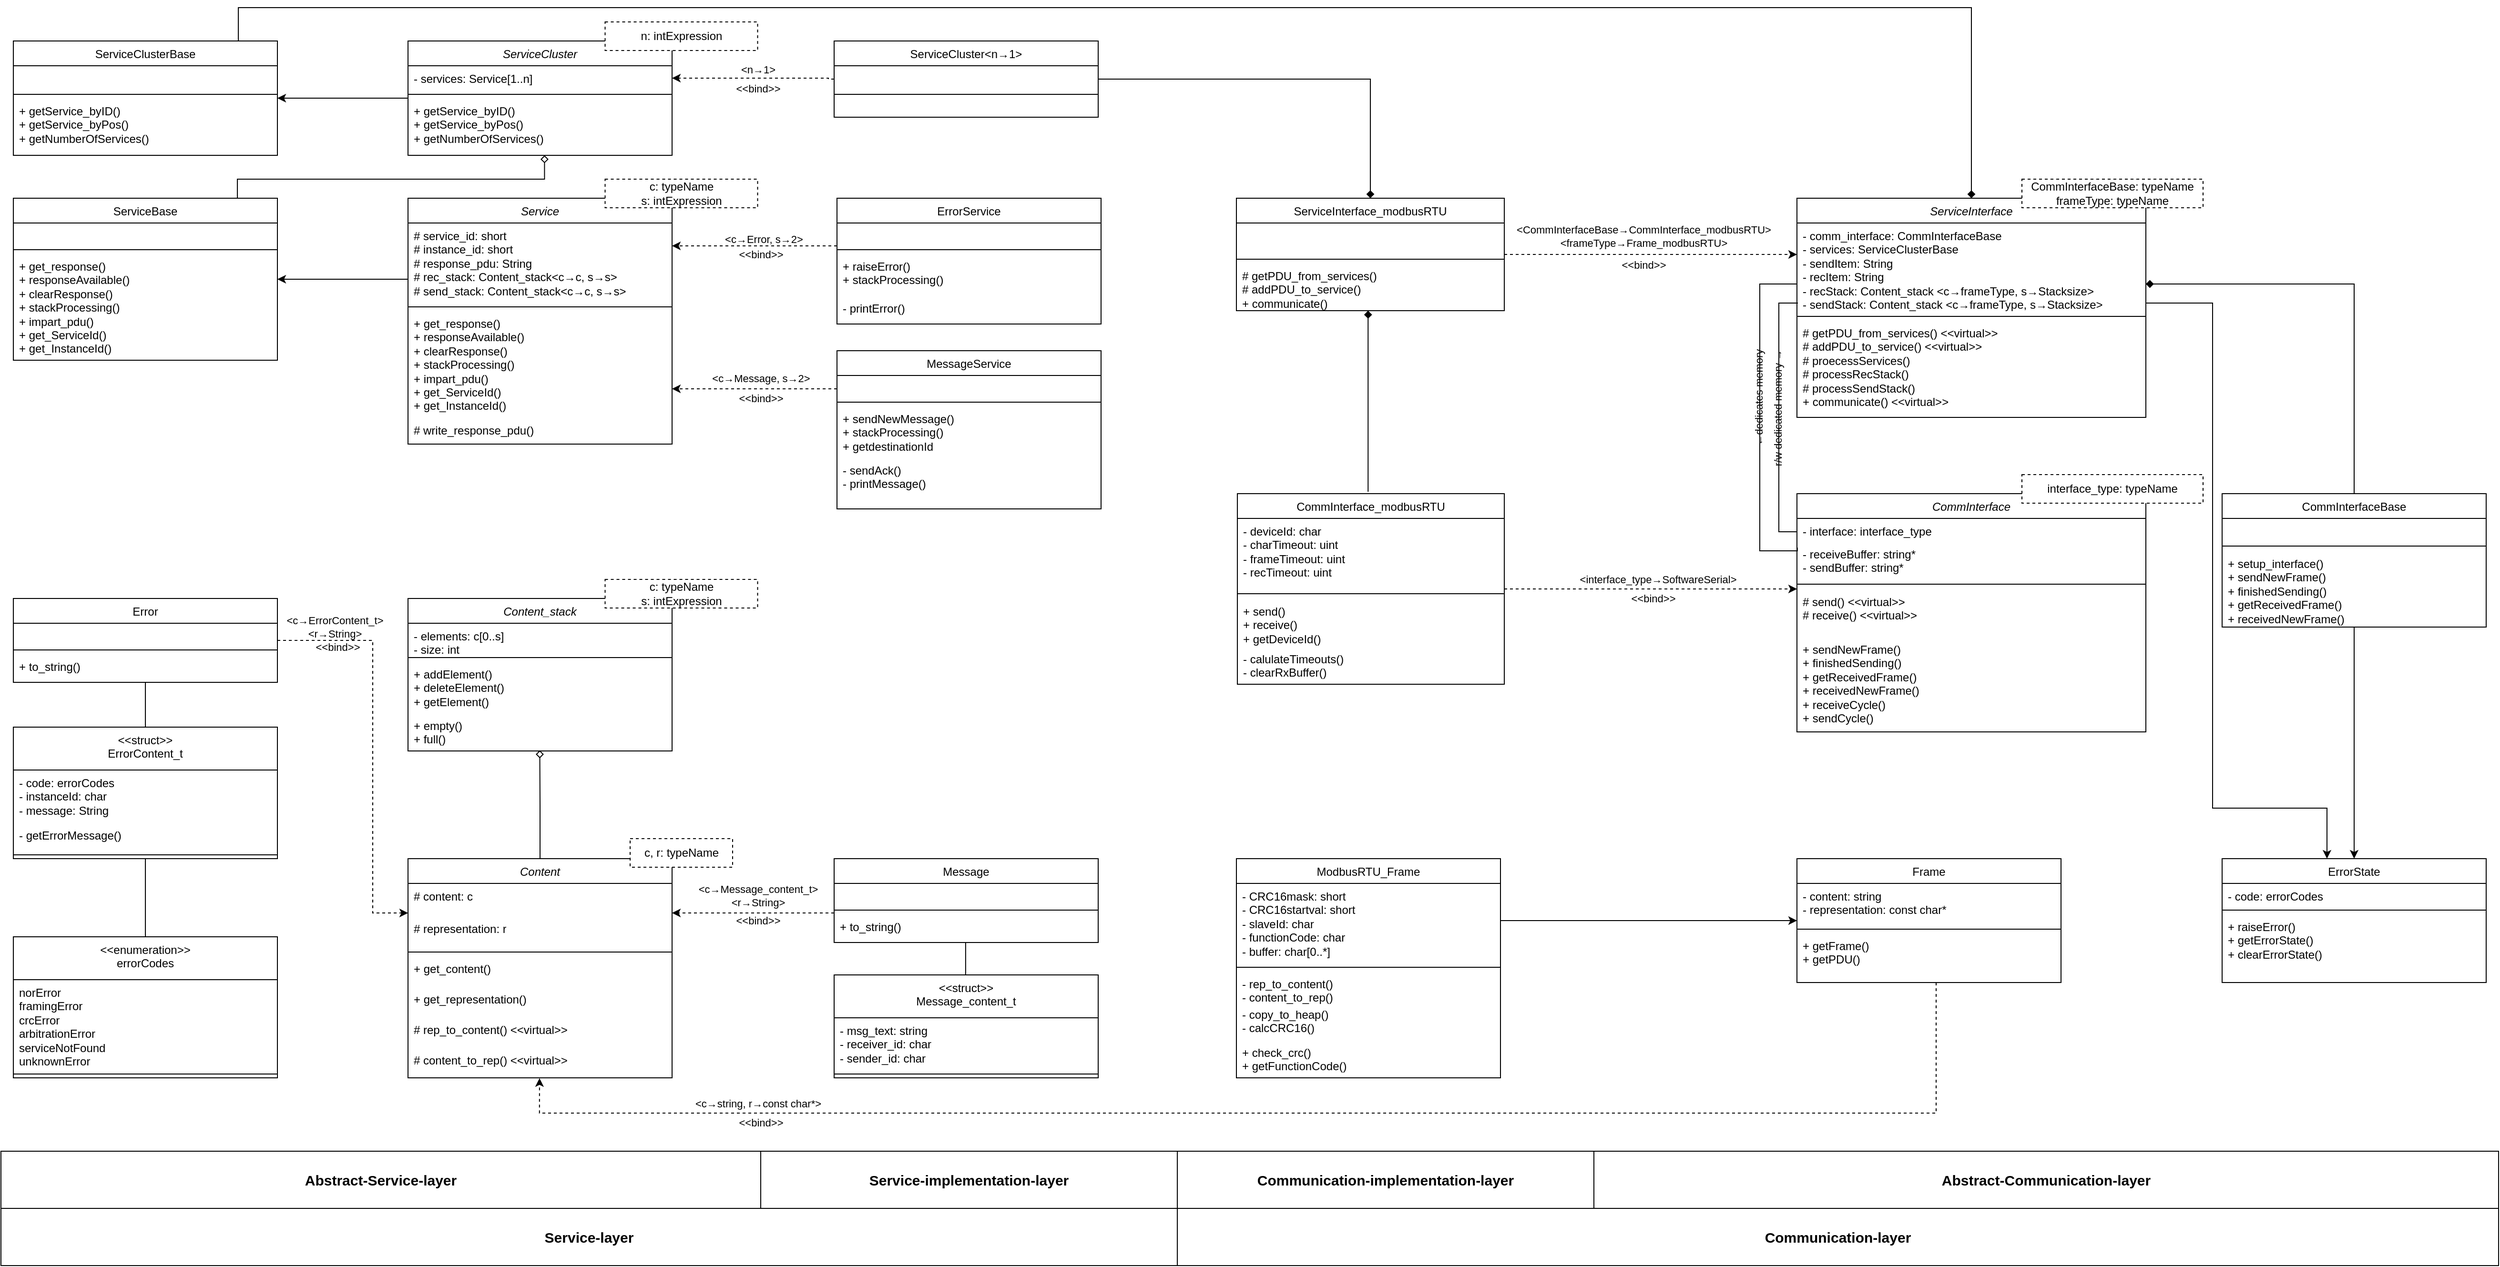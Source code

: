 <mxfile version="22.1.21" type="device">
  <diagram id="C5RBs43oDa-KdzZeNtuy" name="Page-1">
    <mxGraphModel dx="1853" dy="1134" grid="1" gridSize="10" guides="1" tooltips="1" connect="1" arrows="1" fold="1" page="1" pageScale="1" pageWidth="3300" pageHeight="4681" math="0" shadow="0">
      <root>
        <mxCell id="WIyWlLk6GJQsqaUBKTNV-0" />
        <mxCell id="WIyWlLk6GJQsqaUBKTNV-1" parent="WIyWlLk6GJQsqaUBKTNV-0" />
        <mxCell id="hzHgPejfFqS34bl7XQJl-62" style="edgeStyle=orthogonalEdgeStyle;rounded=0;orthogonalLoop=1;jettySize=auto;html=1;dashed=1;labelBackgroundColor=none;fontColor=default;" parent="WIyWlLk6GJQsqaUBKTNV-1" source="0T1XnAhTBll2UU8GzCWv-19" target="G1hKoWAZGQ2db2Nm5mXP-55" edge="1">
          <mxGeometry relative="1" as="geometry">
            <Array as="points">
              <mxPoint x="2203" y="790" />
              <mxPoint x="2203" y="790" />
            </Array>
          </mxGeometry>
        </mxCell>
        <mxCell id="hzHgPejfFqS34bl7XQJl-64" value="&amp;lt;interface_type→SoftwareSerial&amp;gt;" style="edgeLabel;html=1;align=center;verticalAlign=middle;resizable=0;points=[];labelBackgroundColor=none;" parent="hzHgPejfFqS34bl7XQJl-62" vertex="1" connectable="0">
          <mxGeometry x="0.139" y="3" relative="1" as="geometry">
            <mxPoint x="-14" y="-7" as="offset" />
          </mxGeometry>
        </mxCell>
        <mxCell id="0T1XnAhTBll2UU8GzCWv-19" value="&lt;span style=&quot;font-weight: normal;&quot;&gt;CommInterface_modbusRTU&lt;/span&gt;" style="swimlane;fontStyle=1;align=center;verticalAlign=top;childLayout=stackLayout;horizontal=1;startSize=26;horizontalStack=0;resizeParent=1;resizeParentMax=0;resizeLast=0;collapsible=1;marginBottom=0;whiteSpace=wrap;html=1;labelBackgroundColor=none;" parent="WIyWlLk6GJQsqaUBKTNV-1" vertex="1">
          <mxGeometry x="1657" y="690" width="280" height="200" as="geometry" />
        </mxCell>
        <mxCell id="0T1XnAhTBll2UU8GzCWv-20" value="&lt;div&gt;&lt;span style=&quot;background-color: initial;&quot;&gt;- deviceId: char&lt;/span&gt;&lt;/div&gt;&lt;div&gt;&lt;span style=&quot;background-color: initial;&quot;&gt;- charTimeout: uint&lt;/span&gt;&lt;br&gt;&lt;/div&gt;&lt;div&gt;- frameTimeout: uint&lt;/div&gt;&lt;div&gt;- recTimeout: uint&lt;/div&gt;" style="text;strokeColor=none;fillColor=none;align=left;verticalAlign=top;spacingLeft=4;spacingRight=4;overflow=hidden;rotatable=0;points=[[0,0.5],[1,0.5]];portConstraint=eastwest;whiteSpace=wrap;html=1;labelBackgroundColor=none;" parent="0T1XnAhTBll2UU8GzCWv-19" vertex="1">
          <mxGeometry y="26" width="280" height="74" as="geometry" />
        </mxCell>
        <mxCell id="0T1XnAhTBll2UU8GzCWv-21" value="" style="line;strokeWidth=1;fillColor=none;align=left;verticalAlign=middle;spacingTop=-1;spacingLeft=3;spacingRight=3;rotatable=0;labelPosition=right;points=[];portConstraint=eastwest;labelBackgroundColor=none;" parent="0T1XnAhTBll2UU8GzCWv-19" vertex="1">
          <mxGeometry y="100" width="280" height="10" as="geometry" />
        </mxCell>
        <mxCell id="g8rS9QN8BbAumc9vABYH-0" value="+ send()&amp;nbsp;&lt;div&gt;+ receive()&lt;br&gt;&lt;/div&gt;&lt;div&gt;+ getDeviceId()&lt;/div&gt;" style="text;strokeColor=none;fillColor=none;align=left;verticalAlign=top;spacingLeft=4;spacingRight=4;overflow=hidden;rotatable=0;points=[[0,0.5],[1,0.5]];portConstraint=eastwest;whiteSpace=wrap;html=1;labelBackgroundColor=none;" parent="0T1XnAhTBll2UU8GzCWv-19" vertex="1">
          <mxGeometry y="110" width="280" height="50" as="geometry" />
        </mxCell>
        <mxCell id="hzHgPejfFqS34bl7XQJl-67" value="- calulateTimeouts()&lt;br&gt;- clearRxBuffer()" style="text;strokeColor=none;fillColor=none;align=left;verticalAlign=top;spacingLeft=4;spacingRight=4;overflow=hidden;rotatable=0;points=[[0,0.5],[1,0.5]];portConstraint=eastwest;whiteSpace=wrap;html=1;labelBackgroundColor=none;" parent="0T1XnAhTBll2UU8GzCWv-19" vertex="1">
          <mxGeometry y="160" width="280" height="40" as="geometry" />
        </mxCell>
        <mxCell id="hzHgPejfFqS34bl7XQJl-45" style="edgeStyle=orthogonalEdgeStyle;rounded=0;orthogonalLoop=1;jettySize=auto;html=1;labelBackgroundColor=none;fontColor=default;" parent="WIyWlLk6GJQsqaUBKTNV-1" source="0T1XnAhTBll2UU8GzCWv-24" target="hzHgPejfFqS34bl7XQJl-40" edge="1">
          <mxGeometry relative="1" as="geometry">
            <Array as="points">
              <mxPoint x="780" y="465" />
              <mxPoint x="780" y="465" />
            </Array>
          </mxGeometry>
        </mxCell>
        <mxCell id="49mYz628dt1DnS7b8Lml-9" style="edgeStyle=orthogonalEdgeStyle;rounded=0;orthogonalLoop=1;jettySize=auto;html=1;dashed=1;" edge="1" parent="WIyWlLk6GJQsqaUBKTNV-1" source="N3_kc9GpTuYt8x-B3Z9n-0" target="N3_kc9GpTuYt8x-B3Z9n-16">
          <mxGeometry relative="1" as="geometry">
            <Array as="points">
              <mxPoint x="1190" y="1130" />
              <mxPoint x="1190" y="1130" />
            </Array>
          </mxGeometry>
        </mxCell>
        <mxCell id="N3_kc9GpTuYt8x-B3Z9n-0" value="&lt;span style=&quot;font-weight: 400;&quot;&gt;Message&lt;/span&gt;" style="swimlane;fontStyle=1;align=center;verticalAlign=top;childLayout=stackLayout;horizontal=1;startSize=26;horizontalStack=0;resizeParent=1;resizeParentMax=0;resizeLast=0;collapsible=1;marginBottom=0;whiteSpace=wrap;html=1;labelBackgroundColor=none;" parent="WIyWlLk6GJQsqaUBKTNV-1" vertex="1">
          <mxGeometry x="1234" y="1073" width="277" height="88" as="geometry" />
        </mxCell>
        <mxCell id="N3_kc9GpTuYt8x-B3Z9n-11" value="&amp;nbsp;" style="text;strokeColor=none;fillColor=none;align=left;verticalAlign=top;spacingLeft=4;spacingRight=4;overflow=hidden;rotatable=0;points=[[0,0.5],[1,0.5]];portConstraint=eastwest;whiteSpace=wrap;html=1;labelBackgroundColor=none;" parent="N3_kc9GpTuYt8x-B3Z9n-0" vertex="1">
          <mxGeometry y="26" width="277" height="24" as="geometry" />
        </mxCell>
        <mxCell id="N3_kc9GpTuYt8x-B3Z9n-1" value="" style="line;strokeWidth=1;fillColor=none;align=left;verticalAlign=middle;spacingTop=-1;spacingLeft=3;spacingRight=3;rotatable=0;labelPosition=right;points=[];portConstraint=eastwest;labelBackgroundColor=none;" parent="N3_kc9GpTuYt8x-B3Z9n-0" vertex="1">
          <mxGeometry y="50" width="277" height="8" as="geometry" />
        </mxCell>
        <mxCell id="ZH3qLgjgDEHbAtOJyxIN-0" value="+ to_string()" style="text;strokeColor=none;fillColor=none;align=left;verticalAlign=top;spacingLeft=4;spacingRight=4;overflow=hidden;rotatable=0;points=[[0,0.5],[1,0.5]];portConstraint=eastwest;whiteSpace=wrap;html=1;labelBackgroundColor=none;" parent="N3_kc9GpTuYt8x-B3Z9n-0" vertex="1">
          <mxGeometry y="58" width="277" height="30" as="geometry" />
        </mxCell>
        <mxCell id="ZH3qLgjgDEHbAtOJyxIN-2" value="&lt;div&gt;&lt;span style=&quot;font-weight: 400;&quot;&gt;&amp;lt;&amp;lt;struct&amp;gt;&amp;gt;&lt;/span&gt;&lt;/div&gt;&lt;span style=&quot;font-weight: 400;&quot;&gt;Message_content_t&lt;/span&gt;" style="swimlane;fontStyle=1;align=center;verticalAlign=top;childLayout=stackLayout;horizontal=1;startSize=45;horizontalStack=0;resizeParent=1;resizeParentMax=0;resizeLast=0;collapsible=1;marginBottom=0;whiteSpace=wrap;html=1;labelBackgroundColor=none;" parent="WIyWlLk6GJQsqaUBKTNV-1" vertex="1">
          <mxGeometry x="1234" y="1195" width="277" height="108" as="geometry" />
        </mxCell>
        <mxCell id="ZH3qLgjgDEHbAtOJyxIN-3" value="- msg_text: string&amp;nbsp;&lt;br&gt;- receiver_id: char&lt;br&gt;- sender_id: char" style="text;strokeColor=none;fillColor=none;align=left;verticalAlign=top;spacingLeft=4;spacingRight=4;overflow=hidden;rotatable=0;points=[[0,0.5],[1,0.5]];portConstraint=eastwest;whiteSpace=wrap;html=1;labelBackgroundColor=none;" parent="ZH3qLgjgDEHbAtOJyxIN-2" vertex="1">
          <mxGeometry y="45" width="277" height="55" as="geometry" />
        </mxCell>
        <mxCell id="ZH3qLgjgDEHbAtOJyxIN-7" value="" style="line;strokeWidth=1;fillColor=none;align=left;verticalAlign=middle;spacingTop=-1;spacingLeft=3;spacingRight=3;rotatable=0;labelPosition=right;points=[];portConstraint=eastwest;labelBackgroundColor=none;" parent="ZH3qLgjgDEHbAtOJyxIN-2" vertex="1">
          <mxGeometry y="100" width="277" height="8" as="geometry" />
        </mxCell>
        <mxCell id="ZH3qLgjgDEHbAtOJyxIN-31" style="edgeStyle=orthogonalEdgeStyle;rounded=0;orthogonalLoop=1;jettySize=auto;html=1;endArrow=diamond;endFill=0;entryX=0.499;entryY=0.982;entryDx=0;entryDy=0;entryPerimeter=0;labelBackgroundColor=none;fontColor=default;" parent="WIyWlLk6GJQsqaUBKTNV-1" source="N3_kc9GpTuYt8x-B3Z9n-16" target="80-tXejD-YkmLtAAVGBc-1" edge="1">
          <mxGeometry relative="1" as="geometry">
            <mxPoint x="892" y="1032" as="targetPoint" />
          </mxGeometry>
        </mxCell>
        <mxCell id="kIGU2jK2xSigbOruO71g-1" value="&lt;span style=&quot;font-weight: normal;&quot;&gt;MessageService&lt;/span&gt;" style="swimlane;fontStyle=1;align=center;verticalAlign=top;childLayout=stackLayout;horizontal=1;startSize=26;horizontalStack=0;resizeParent=1;resizeParentMax=0;resizeLast=0;collapsible=1;marginBottom=0;whiteSpace=wrap;html=1;labelBackgroundColor=none;" parent="WIyWlLk6GJQsqaUBKTNV-1" vertex="1">
          <mxGeometry x="1237" y="540" width="277" height="166" as="geometry" />
        </mxCell>
        <mxCell id="kIGU2jK2xSigbOruO71g-4" value="&amp;nbsp;" style="text;strokeColor=none;fillColor=none;align=left;verticalAlign=top;spacingLeft=4;spacingRight=4;overflow=hidden;rotatable=0;points=[[0,0.5],[1,0.5]];portConstraint=eastwest;whiteSpace=wrap;html=1;labelBackgroundColor=none;" parent="kIGU2jK2xSigbOruO71g-1" vertex="1">
          <mxGeometry y="26" width="277" height="24" as="geometry" />
        </mxCell>
        <mxCell id="kIGU2jK2xSigbOruO71g-5" value="" style="line;strokeWidth=1;fillColor=none;align=left;verticalAlign=middle;spacingTop=-1;spacingLeft=3;spacingRight=3;rotatable=0;labelPosition=right;points=[];portConstraint=eastwest;labelBackgroundColor=none;" parent="kIGU2jK2xSigbOruO71g-1" vertex="1">
          <mxGeometry y="50" width="277" height="8" as="geometry" />
        </mxCell>
        <mxCell id="dM3VB4ARdl21_GnbxhvC-1" value="+ sendNewMessage()&lt;br&gt;+ stackProcessing()&lt;br&gt;+ getdestinationId" style="text;strokeColor=none;fillColor=none;align=left;verticalAlign=top;spacingLeft=4;spacingRight=4;overflow=hidden;rotatable=0;points=[[0,0.5],[1,0.5]];portConstraint=eastwest;whiteSpace=wrap;html=1;labelBackgroundColor=none;" parent="kIGU2jK2xSigbOruO71g-1" vertex="1">
          <mxGeometry y="58" width="277" height="54" as="geometry" />
        </mxCell>
        <mxCell id="hzHgPejfFqS34bl7XQJl-13" value="- sendAck()&lt;br&gt;- printMessage()" style="text;strokeColor=none;fillColor=none;align=left;verticalAlign=top;spacingLeft=4;spacingRight=4;overflow=hidden;rotatable=0;points=[[0,0.5],[1,0.5]];portConstraint=eastwest;whiteSpace=wrap;html=1;labelBackgroundColor=none;" parent="kIGU2jK2xSigbOruO71g-1" vertex="1">
          <mxGeometry y="112" width="277" height="54" as="geometry" />
        </mxCell>
        <mxCell id="kIGU2jK2xSigbOruO71g-8" style="edgeStyle=orthogonalEdgeStyle;rounded=0;orthogonalLoop=1;jettySize=auto;html=1;dashed=1;labelBackgroundColor=none;fontColor=default;" parent="WIyWlLk6GJQsqaUBKTNV-1" source="kIGU2jK2xSigbOruO71g-1" target="0T1XnAhTBll2UU8GzCWv-24" edge="1">
          <mxGeometry relative="1" as="geometry">
            <mxPoint x="1064.001" y="476.804" as="targetPoint" />
            <Array as="points">
              <mxPoint x="1150" y="580" />
              <mxPoint x="1150" y="580" />
            </Array>
            <mxPoint x="1233.17" y="476.58" as="sourcePoint" />
          </mxGeometry>
        </mxCell>
        <mxCell id="G1hKoWAZGQ2db2Nm5mXP-40" value="Abstract-Service-layer" style="rounded=0;whiteSpace=wrap;html=1;fontStyle=1;fontSize=15;labelBackgroundColor=none;" parent="WIyWlLk6GJQsqaUBKTNV-1" vertex="1">
          <mxGeometry x="360" y="1380" width="797" height="60" as="geometry" />
        </mxCell>
        <mxCell id="G1hKoWAZGQ2db2Nm5mXP-42" value="Service-implementation-layer" style="rounded=0;whiteSpace=wrap;html=1;fontSize=15;fontStyle=1;labelBackgroundColor=none;" parent="WIyWlLk6GJQsqaUBKTNV-1" vertex="1">
          <mxGeometry x="1157" y="1380" width="437" height="60" as="geometry" />
        </mxCell>
        <mxCell id="G1hKoWAZGQ2db2Nm5mXP-43" value="Service-layer" style="rounded=0;whiteSpace=wrap;html=1;fontSize=15;fontStyle=1;labelBackgroundColor=none;" parent="WIyWlLk6GJQsqaUBKTNV-1" vertex="1">
          <mxGeometry x="360" y="1440" width="1234" height="60" as="geometry" />
        </mxCell>
        <mxCell id="hzHgPejfFqS34bl7XQJl-69" style="edgeStyle=orthogonalEdgeStyle;rounded=0;orthogonalLoop=1;jettySize=auto;html=1;dashed=1;labelBackgroundColor=none;fontColor=default;" parent="WIyWlLk6GJQsqaUBKTNV-1" source="G1hKoWAZGQ2db2Nm5mXP-48" target="0T1XnAhTBll2UU8GzCWv-0" edge="1">
          <mxGeometry relative="1" as="geometry">
            <Array as="points">
              <mxPoint x="2203" y="439" />
              <mxPoint x="2203" y="439" />
            </Array>
          </mxGeometry>
        </mxCell>
        <mxCell id="G1hKoWAZGQ2db2Nm5mXP-48" value="&lt;span style=&quot;font-weight: normal;&quot;&gt;ServiceInterface_modbusRTU&lt;/span&gt;" style="swimlane;fontStyle=1;align=center;verticalAlign=top;childLayout=stackLayout;horizontal=1;startSize=26;horizontalStack=0;resizeParent=1;resizeParentMax=0;resizeLast=0;collapsible=1;marginBottom=0;whiteSpace=wrap;html=1;labelBackgroundColor=none;" parent="WIyWlLk6GJQsqaUBKTNV-1" vertex="1">
          <mxGeometry x="1656" y="380" width="281" height="118" as="geometry" />
        </mxCell>
        <mxCell id="G1hKoWAZGQ2db2Nm5mXP-49" value="&amp;nbsp;" style="text;strokeColor=none;fillColor=none;align=left;verticalAlign=top;spacingLeft=4;spacingRight=4;overflow=hidden;rotatable=0;points=[[0,0.5],[1,0.5]];portConstraint=eastwest;whiteSpace=wrap;html=1;labelBackgroundColor=none;" parent="G1hKoWAZGQ2db2Nm5mXP-48" vertex="1">
          <mxGeometry y="26" width="281" height="34" as="geometry" />
        </mxCell>
        <mxCell id="G1hKoWAZGQ2db2Nm5mXP-50" value="" style="line;strokeWidth=1;fillColor=none;align=left;verticalAlign=middle;spacingTop=-1;spacingLeft=3;spacingRight=3;rotatable=0;labelPosition=right;points=[];portConstraint=eastwest;labelBackgroundColor=none;" parent="G1hKoWAZGQ2db2Nm5mXP-48" vertex="1">
          <mxGeometry y="60" width="281" height="8" as="geometry" />
        </mxCell>
        <mxCell id="_srvy54F7dkZH8JNRXzy-0" value="# getPDU_from_services()&lt;br&gt;# addPDU_to_service()&amp;nbsp;&lt;br&gt;+ communicate()&amp;nbsp;" style="text;strokeColor=none;fillColor=none;align=left;verticalAlign=top;spacingLeft=4;spacingRight=4;overflow=hidden;rotatable=0;points=[[0,0.5],[1,0.5]];portConstraint=eastwest;whiteSpace=wrap;html=1;labelBackgroundColor=none;" parent="G1hKoWAZGQ2db2Nm5mXP-48" vertex="1">
          <mxGeometry y="68" width="281" height="50" as="geometry" />
        </mxCell>
        <mxCell id="G1hKoWAZGQ2db2Nm5mXP-55" value="&lt;span style=&quot;font-weight: 400;&quot;&gt;&lt;i&gt;CommInterface&lt;/i&gt;&lt;/span&gt;" style="swimlane;fontStyle=1;align=center;verticalAlign=top;childLayout=stackLayout;horizontal=1;startSize=26;horizontalStack=0;resizeParent=1;resizeParentMax=0;resizeLast=0;collapsible=1;marginBottom=0;whiteSpace=wrap;html=1;labelBackgroundColor=none;" parent="WIyWlLk6GJQsqaUBKTNV-1" vertex="1">
          <mxGeometry x="2244" y="690" width="366" height="250" as="geometry" />
        </mxCell>
        <mxCell id="G1hKoWAZGQ2db2Nm5mXP-56" value="&lt;div&gt;&lt;span style=&quot;background-color: initial;&quot;&gt;- interface: interface_type&lt;/span&gt;&lt;br&gt;&lt;/div&gt;" style="text;strokeColor=none;fillColor=none;align=left;verticalAlign=top;spacingLeft=4;spacingRight=4;overflow=hidden;rotatable=0;points=[[0,0.5],[1,0.5]];portConstraint=eastwest;whiteSpace=wrap;html=1;labelBackgroundColor=none;" parent="G1hKoWAZGQ2db2Nm5mXP-55" vertex="1">
          <mxGeometry y="26" width="366" height="24" as="geometry" />
        </mxCell>
        <mxCell id="G1hKoWAZGQ2db2Nm5mXP-64" value="&lt;div&gt;&lt;span style=&quot;background-color: initial;&quot;&gt;- receiveBuffer: string*&lt;/span&gt;&lt;br&gt;&lt;/div&gt;&lt;div&gt;&lt;div&gt;- sendBuffer: string*&lt;/div&gt;&lt;/div&gt;" style="text;strokeColor=none;fillColor=none;align=left;verticalAlign=top;spacingLeft=4;spacingRight=4;overflow=hidden;rotatable=0;points=[[0,0.5],[1,0.5]];portConstraint=eastwest;whiteSpace=wrap;html=1;labelBackgroundColor=none;" parent="G1hKoWAZGQ2db2Nm5mXP-55" vertex="1">
          <mxGeometry y="50" width="366" height="40" as="geometry" />
        </mxCell>
        <mxCell id="G1hKoWAZGQ2db2Nm5mXP-57" value="" style="line;strokeWidth=1;fillColor=none;align=left;verticalAlign=middle;spacingTop=-1;spacingLeft=3;spacingRight=3;rotatable=0;labelPosition=right;points=[];portConstraint=eastwest;labelBackgroundColor=none;" parent="G1hKoWAZGQ2db2Nm5mXP-55" vertex="1">
          <mxGeometry y="90" width="366" height="10" as="geometry" />
        </mxCell>
        <mxCell id="G1hKoWAZGQ2db2Nm5mXP-61" value="# send() &amp;lt;&amp;lt;virtual&amp;gt;&amp;gt;&lt;div&gt;# receive() &amp;lt;&amp;lt;virtual&amp;gt;&amp;gt;&lt;/div&gt;" style="text;strokeColor=none;fillColor=none;align=left;verticalAlign=top;spacingLeft=4;spacingRight=4;overflow=hidden;rotatable=0;points=[[0,0.5],[1,0.5]];portConstraint=eastwest;whiteSpace=wrap;html=1;labelBackgroundColor=none;" parent="G1hKoWAZGQ2db2Nm5mXP-55" vertex="1">
          <mxGeometry y="100" width="366" height="50" as="geometry" />
        </mxCell>
        <mxCell id="kE5n4X_mAe2XZxN9olAk-2" value="+&amp;nbsp;sendNewFrame()&lt;br&gt;+&amp;nbsp;finishedSending()&lt;br&gt;+&amp;nbsp;getReceivedFrame()&lt;br&gt;+ receivedNewFrame()&lt;br&gt;+&amp;nbsp;receiveCycle()&lt;br&gt;+ sendCycle()" style="text;strokeColor=none;fillColor=none;align=left;verticalAlign=top;spacingLeft=4;spacingRight=4;overflow=hidden;rotatable=0;points=[[0,0.5],[1,0.5]];portConstraint=eastwest;whiteSpace=wrap;html=1;labelBackgroundColor=none;" parent="G1hKoWAZGQ2db2Nm5mXP-55" vertex="1">
          <mxGeometry y="150" width="366" height="100" as="geometry" />
        </mxCell>
        <mxCell id="hzHgPejfFqS34bl7XQJl-39" value="" style="edgeStyle=orthogonalEdgeStyle;rounded=0;orthogonalLoop=1;jettySize=auto;html=1;entryX=1;entryY=0.5;entryDx=0;entryDy=0;labelBackgroundColor=none;fontColor=default;" parent="WIyWlLk6GJQsqaUBKTNV-1" source="G1hKoWAZGQ2db2Nm5mXP-85" target="hzHgPejfFqS34bl7XQJl-32" edge="1">
          <mxGeometry relative="1" as="geometry" />
        </mxCell>
        <mxCell id="G1hKoWAZGQ2db2Nm5mXP-90" style="edgeStyle=orthogonalEdgeStyle;rounded=0;orthogonalLoop=1;jettySize=auto;html=1;endArrow=diamond;endFill=0;exitX=0.5;exitY=0;exitDx=0;exitDy=0;entryX=0.517;entryY=0.998;entryDx=0;entryDy=0;entryPerimeter=0;labelBackgroundColor=none;fontColor=default;" parent="WIyWlLk6GJQsqaUBKTNV-1" source="hzHgPejfFqS34bl7XQJl-40" target="G1hKoWAZGQ2db2Nm5mXP-88" edge="1">
          <mxGeometry relative="1" as="geometry">
            <mxPoint x="930" y="350" as="targetPoint" />
            <Array as="points">
              <mxPoint x="608" y="360" />
              <mxPoint x="930" y="360" />
            </Array>
          </mxGeometry>
        </mxCell>
        <mxCell id="Gjm00CQVZoSc_tD7SDoh-1" value="&lt;span style=&quot;font-weight: 400;&quot;&gt;Frame&lt;/span&gt;" style="swimlane;fontStyle=1;align=center;verticalAlign=top;childLayout=stackLayout;horizontal=1;startSize=26;horizontalStack=0;resizeParent=1;resizeParentMax=0;resizeLast=0;collapsible=1;marginBottom=0;whiteSpace=wrap;html=1;labelBackgroundColor=none;" parent="WIyWlLk6GJQsqaUBKTNV-1" vertex="1">
          <mxGeometry x="2244" y="1073" width="277" height="130" as="geometry" />
        </mxCell>
        <mxCell id="Gjm00CQVZoSc_tD7SDoh-25" value="- content: string&lt;br&gt;- representation: const char*" style="text;strokeColor=none;fillColor=none;align=left;verticalAlign=top;spacingLeft=4;spacingRight=4;overflow=hidden;rotatable=0;points=[[0,0.5],[1,0.5]];portConstraint=eastwest;whiteSpace=wrap;html=1;labelBackgroundColor=none;" parent="Gjm00CQVZoSc_tD7SDoh-1" vertex="1">
          <mxGeometry y="26" width="277" height="44" as="geometry" />
        </mxCell>
        <mxCell id="Gjm00CQVZoSc_tD7SDoh-3" value="" style="line;strokeWidth=1;fillColor=none;align=left;verticalAlign=middle;spacingTop=-1;spacingLeft=3;spacingRight=3;rotatable=0;labelPosition=right;points=[];portConstraint=eastwest;labelBackgroundColor=none;" parent="Gjm00CQVZoSc_tD7SDoh-1" vertex="1">
          <mxGeometry y="70" width="277" height="8" as="geometry" />
        </mxCell>
        <mxCell id="Gjm00CQVZoSc_tD7SDoh-28" value="+ getFrame()&amp;nbsp;&lt;br&gt;+ getPDU()&amp;nbsp;" style="text;strokeColor=none;fillColor=none;align=left;verticalAlign=top;spacingLeft=4;spacingRight=4;overflow=hidden;rotatable=0;points=[[0,0.5],[1,0.5]];portConstraint=eastwest;whiteSpace=wrap;html=1;labelBackgroundColor=none;" parent="Gjm00CQVZoSc_tD7SDoh-1" vertex="1">
          <mxGeometry y="78" width="277" height="52" as="geometry" />
        </mxCell>
        <mxCell id="hzHgPejfFqS34bl7XQJl-46" style="edgeStyle=orthogonalEdgeStyle;rounded=0;orthogonalLoop=1;jettySize=auto;html=1;labelBackgroundColor=none;fontColor=default;" parent="WIyWlLk6GJQsqaUBKTNV-1" source="Gjm00CQVZoSc_tD7SDoh-10" target="Gjm00CQVZoSc_tD7SDoh-1" edge="1">
          <mxGeometry relative="1" as="geometry">
            <Array as="points">
              <mxPoint x="2133" y="1138" />
              <mxPoint x="2133" y="1138" />
            </Array>
          </mxGeometry>
        </mxCell>
        <mxCell id="Gjm00CQVZoSc_tD7SDoh-10" value="&lt;span style=&quot;font-weight: 400;&quot;&gt;ModbusRTU_Frame&lt;/span&gt;" style="swimlane;fontStyle=1;align=center;verticalAlign=top;childLayout=stackLayout;horizontal=1;startSize=26;horizontalStack=0;resizeParent=1;resizeParentMax=0;resizeLast=0;collapsible=1;marginBottom=0;whiteSpace=wrap;html=1;labelBackgroundColor=none;" parent="WIyWlLk6GJQsqaUBKTNV-1" vertex="1">
          <mxGeometry x="1656" y="1073" width="277" height="230" as="geometry" />
        </mxCell>
        <mxCell id="Gjm00CQVZoSc_tD7SDoh-29" value="- CRC16mask: short&lt;div&gt;- CRC16startval: short&lt;/div&gt;&lt;div&gt;- slaveId: char&amp;nbsp;&lt;/div&gt;&lt;div&gt;- functionCode: char&lt;/div&gt;&lt;div&gt;- buffer: char[0..*]&lt;/div&gt;" style="text;strokeColor=none;fillColor=none;align=left;verticalAlign=top;spacingLeft=4;spacingRight=4;overflow=hidden;rotatable=0;points=[[0,0.5],[1,0.5]];portConstraint=eastwest;whiteSpace=wrap;html=1;labelBackgroundColor=none;" parent="Gjm00CQVZoSc_tD7SDoh-10" vertex="1">
          <mxGeometry y="26" width="277" height="84" as="geometry" />
        </mxCell>
        <mxCell id="Gjm00CQVZoSc_tD7SDoh-12" value="" style="line;strokeWidth=1;fillColor=none;align=left;verticalAlign=middle;spacingTop=-1;spacingLeft=3;spacingRight=3;rotatable=0;labelPosition=right;points=[];portConstraint=eastwest;labelBackgroundColor=none;" parent="Gjm00CQVZoSc_tD7SDoh-10" vertex="1">
          <mxGeometry y="110" width="277" height="8" as="geometry" />
        </mxCell>
        <mxCell id="096EToznmI21Gf2s3Fc4-4" value="- rep_to_content()&amp;nbsp;&lt;br&gt;- content_to_rep()&amp;nbsp;" style="text;strokeColor=none;fillColor=none;align=left;verticalAlign=top;spacingLeft=4;spacingRight=4;overflow=hidden;rotatable=0;points=[[0,0.5],[1,0.5]];portConstraint=eastwest;whiteSpace=wrap;html=1;labelBackgroundColor=none;" parent="Gjm00CQVZoSc_tD7SDoh-10" vertex="1">
          <mxGeometry y="118" width="277" height="32" as="geometry" />
        </mxCell>
        <mxCell id="rjlbXJyvIOyErMJ56bfL-0" value="- copy_to_heap()&lt;br&gt;- calcCRC16()" style="text;strokeColor=none;fillColor=none;align=left;verticalAlign=top;spacingLeft=4;spacingRight=4;overflow=hidden;rotatable=0;points=[[0,0.5],[1,0.5]];portConstraint=eastwest;whiteSpace=wrap;html=1;labelBackgroundColor=none;" parent="Gjm00CQVZoSc_tD7SDoh-10" vertex="1">
          <mxGeometry y="150" width="277" height="40" as="geometry" />
        </mxCell>
        <mxCell id="Gjm00CQVZoSc_tD7SDoh-26" value="&lt;span style=&quot;background-color: initial;&quot;&gt;+ check_crc()&lt;/span&gt;&lt;br&gt;&lt;div&gt;&lt;span style=&quot;background-color: initial;&quot;&gt;+ getFunctionCode()&lt;/span&gt;&lt;/div&gt;" style="text;strokeColor=none;fillColor=none;align=left;verticalAlign=top;spacingLeft=4;spacingRight=4;overflow=hidden;rotatable=0;points=[[0,0.5],[1,0.5]];portConstraint=eastwest;whiteSpace=wrap;html=1;labelBackgroundColor=none;" parent="Gjm00CQVZoSc_tD7SDoh-10" vertex="1">
          <mxGeometry y="190" width="277" height="40" as="geometry" />
        </mxCell>
        <mxCell id="4FbRM16XQ2Hl6RiJ3gkA-0" style="edgeStyle=orthogonalEdgeStyle;rounded=0;orthogonalLoop=1;jettySize=auto;html=1;endArrow=diamond;endFill=1;labelBackgroundColor=none;fontColor=default;" parent="WIyWlLk6GJQsqaUBKTNV-1" edge="1">
          <mxGeometry relative="1" as="geometry">
            <mxPoint x="1794.125" y="688" as="sourcePoint" />
            <mxPoint x="1794.12" y="498" as="targetPoint" />
          </mxGeometry>
        </mxCell>
        <mxCell id="kE5n4X_mAe2XZxN9olAk-3" style="edgeStyle=orthogonalEdgeStyle;rounded=0;orthogonalLoop=1;jettySize=auto;html=1;endArrow=none;endFill=0;labelBackgroundColor=none;fontColor=default;" parent="WIyWlLk6GJQsqaUBKTNV-1" source="G1hKoWAZGQ2db2Nm5mXP-56" edge="1">
          <mxGeometry relative="1" as="geometry">
            <Array as="points">
              <mxPoint x="2225" y="730" />
              <mxPoint x="2225" y="490" />
              <mxPoint x="2244" y="490" />
            </Array>
            <mxPoint x="2245" y="490" as="targetPoint" />
          </mxGeometry>
        </mxCell>
        <mxCell id="kE5n4X_mAe2XZxN9olAk-4" value="r/w dedicated memory →" style="edgeLabel;html=1;align=center;verticalAlign=middle;resizable=0;points=[];rotation=-90;labelBackgroundColor=none;" parent="kE5n4X_mAe2XZxN9olAk-3" vertex="1" connectable="0">
          <mxGeometry x="-0.065" y="1" relative="1" as="geometry">
            <mxPoint y="-18" as="offset" />
          </mxGeometry>
        </mxCell>
        <mxCell id="kE5n4X_mAe2XZxN9olAk-5" style="edgeStyle=orthogonalEdgeStyle;rounded=0;orthogonalLoop=1;jettySize=auto;html=1;entryX=0;entryY=0.5;entryDx=0;entryDy=0;endArrow=none;endFill=0;exitX=0.001;exitY=0.166;exitDx=0;exitDy=0;exitPerimeter=0;labelBackgroundColor=none;fontColor=default;" parent="WIyWlLk6GJQsqaUBKTNV-1" source="G1hKoWAZGQ2db2Nm5mXP-64" target="G1hKoWAZGQ2db2Nm5mXP-79" edge="1">
          <mxGeometry relative="1" as="geometry">
            <mxPoint x="2213.98" y="738" as="sourcePoint" />
            <mxPoint x="2244" y="518.564" as="targetPoint" />
            <Array as="points">
              <mxPoint x="2205" y="750" />
              <mxPoint x="2205" y="470" />
              <mxPoint x="2244" y="470" />
            </Array>
          </mxGeometry>
        </mxCell>
        <mxCell id="kE5n4X_mAe2XZxN9olAk-6" value="←dedicates memory" style="edgeLabel;html=1;align=center;verticalAlign=middle;resizable=0;points=[];rotation=-90;labelBackgroundColor=none;" parent="kE5n4X_mAe2XZxN9olAk-5" vertex="1" connectable="0">
          <mxGeometry x="-0.065" y="1" relative="1" as="geometry">
            <mxPoint y="7" as="offset" />
          </mxGeometry>
        </mxCell>
        <mxCell id="hzHgPejfFqS34bl7XQJl-8" value="&amp;lt;c→Message, s→2&amp;gt;" style="edgeLabel;html=1;align=center;verticalAlign=middle;resizable=0;points=[];labelBackgroundColor=none;" parent="WIyWlLk6GJQsqaUBKTNV-1" vertex="1" connectable="0">
          <mxGeometry x="1157.003" y="569.004" as="geometry" />
        </mxCell>
        <mxCell id="hzHgPejfFqS34bl7XQJl-9" value="&amp;lt;&amp;lt;bind&amp;gt;&amp;gt;" style="edgeLabel;html=1;align=center;verticalAlign=middle;resizable=0;points=[];labelBackgroundColor=none;" parent="WIyWlLk6GJQsqaUBKTNV-1" vertex="1" connectable="0">
          <mxGeometry x="1157.001" y="590.003" as="geometry" />
        </mxCell>
        <mxCell id="hzHgPejfFqS34bl7XQJl-11" value="&amp;lt;c→Message_content_t&amp;gt;&lt;br&gt;&amp;lt;r→String&amp;gt;" style="edgeLabel;html=1;align=center;verticalAlign=middle;resizable=0;points=[];labelBackgroundColor=none;" parent="WIyWlLk6GJQsqaUBKTNV-1" vertex="1" connectable="0">
          <mxGeometry x="1153.753" y="1112.002" as="geometry" />
        </mxCell>
        <mxCell id="hzHgPejfFqS34bl7XQJl-12" value="&amp;lt;&amp;lt;bind&amp;gt;&amp;gt;" style="edgeLabel;html=1;align=center;verticalAlign=middle;resizable=0;points=[];labelBackgroundColor=none;" parent="WIyWlLk6GJQsqaUBKTNV-1" vertex="1" connectable="0">
          <mxGeometry x="1153.751" y="1138.003" as="geometry" />
        </mxCell>
        <mxCell id="hzHgPejfFqS34bl7XQJl-68" style="edgeStyle=orthogonalEdgeStyle;rounded=0;orthogonalLoop=1;jettySize=auto;html=1;endArrow=diamond;endFill=1;labelBackgroundColor=none;fontColor=default;" parent="WIyWlLk6GJQsqaUBKTNV-1" source="hzHgPejfFqS34bl7XQJl-14" target="G1hKoWAZGQ2db2Nm5mXP-48" edge="1">
          <mxGeometry relative="1" as="geometry" />
        </mxCell>
        <mxCell id="hzHgPejfFqS34bl7XQJl-14" value="&lt;span style=&quot;font-weight: 400;&quot;&gt;ServiceCluster&amp;lt;n→1&amp;gt;&lt;/span&gt;" style="swimlane;fontStyle=1;align=center;verticalAlign=top;childLayout=stackLayout;horizontal=1;startSize=26;horizontalStack=0;resizeParent=1;resizeParentMax=0;resizeLast=0;collapsible=1;marginBottom=0;whiteSpace=wrap;html=1;labelBackgroundColor=none;" parent="WIyWlLk6GJQsqaUBKTNV-1" vertex="1">
          <mxGeometry x="1234" y="215" width="277" height="80" as="geometry" />
        </mxCell>
        <mxCell id="hzHgPejfFqS34bl7XQJl-15" value="&amp;nbsp;" style="text;strokeColor=none;fillColor=none;align=left;verticalAlign=top;spacingLeft=4;spacingRight=4;overflow=hidden;rotatable=0;points=[[0,0.5],[1,0.5]];portConstraint=eastwest;whiteSpace=wrap;html=1;labelBackgroundColor=none;" parent="hzHgPejfFqS34bl7XQJl-14" vertex="1">
          <mxGeometry y="26" width="277" height="26" as="geometry" />
        </mxCell>
        <mxCell id="hzHgPejfFqS34bl7XQJl-16" value="" style="line;strokeWidth=1;fillColor=none;align=left;verticalAlign=middle;spacingTop=-1;spacingLeft=3;spacingRight=3;rotatable=0;labelPosition=right;points=[];portConstraint=eastwest;labelBackgroundColor=none;" parent="hzHgPejfFqS34bl7XQJl-14" vertex="1">
          <mxGeometry y="52" width="277" height="8" as="geometry" />
        </mxCell>
        <mxCell id="hzHgPejfFqS34bl7XQJl-17" value="&amp;nbsp;" style="text;strokeColor=none;fillColor=none;align=left;verticalAlign=top;spacingLeft=4;spacingRight=4;overflow=hidden;rotatable=0;points=[[0,0.5],[1,0.5]];portConstraint=eastwest;whiteSpace=wrap;html=1;labelBackgroundColor=none;" parent="hzHgPejfFqS34bl7XQJl-14" vertex="1">
          <mxGeometry y="60" width="277" height="20" as="geometry" />
        </mxCell>
        <mxCell id="hzHgPejfFqS34bl7XQJl-18" style="edgeStyle=orthogonalEdgeStyle;rounded=0;orthogonalLoop=1;jettySize=auto;html=1;dashed=1;entryX=1;entryY=0.5;entryDx=0;entryDy=0;exitX=0;exitY=0.5;exitDx=0;exitDy=0;labelBackgroundColor=none;fontColor=default;" parent="WIyWlLk6GJQsqaUBKTNV-1" source="hzHgPejfFqS34bl7XQJl-14" target="G1hKoWAZGQ2db2Nm5mXP-86" edge="1">
          <mxGeometry relative="1" as="geometry">
            <mxPoint x="1070" y="265" as="targetPoint" />
            <Array as="points">
              <mxPoint x="1228" y="255" />
            </Array>
            <mxPoint x="1228" y="265" as="sourcePoint" />
          </mxGeometry>
        </mxCell>
        <mxCell id="hzHgPejfFqS34bl7XQJl-19" value="&amp;lt;&amp;lt;bind&amp;gt;&amp;gt;" style="edgeLabel;html=1;align=center;verticalAlign=middle;resizable=0;points=[];labelBackgroundColor=none;" parent="WIyWlLk6GJQsqaUBKTNV-1" vertex="1" connectable="0">
          <mxGeometry x="1153.751" y="265.003" as="geometry" />
        </mxCell>
        <mxCell id="hzHgPejfFqS34bl7XQJl-20" value="&amp;lt;n→1&amp;gt;" style="edgeLabel;html=1;align=center;verticalAlign=middle;resizable=0;points=[];labelBackgroundColor=none;" parent="WIyWlLk6GJQsqaUBKTNV-1" vertex="1" connectable="0">
          <mxGeometry x="1153.753" y="245.004" as="geometry" />
        </mxCell>
        <mxCell id="hzHgPejfFqS34bl7XQJl-38" style="edgeStyle=orthogonalEdgeStyle;rounded=0;orthogonalLoop=1;jettySize=auto;html=1;entryX=0.5;entryY=0;entryDx=0;entryDy=0;endArrow=diamond;endFill=1;labelBackgroundColor=none;fontColor=default;" parent="WIyWlLk6GJQsqaUBKTNV-1" source="hzHgPejfFqS34bl7XQJl-32" target="0T1XnAhTBll2UU8GzCWv-0" edge="1">
          <mxGeometry relative="1" as="geometry">
            <Array as="points">
              <mxPoint x="609" y="180" />
              <mxPoint x="2427" y="180" />
            </Array>
          </mxGeometry>
        </mxCell>
        <mxCell id="hzHgPejfFqS34bl7XQJl-32" value="&lt;span style=&quot;font-weight: 400;&quot;&gt;ServiceClusterBase&lt;/span&gt;" style="swimlane;fontStyle=1;align=center;verticalAlign=top;childLayout=stackLayout;horizontal=1;startSize=26;horizontalStack=0;resizeParent=1;resizeParentMax=0;resizeLast=0;collapsible=1;marginBottom=0;whiteSpace=wrap;html=1;labelBackgroundColor=none;" parent="WIyWlLk6GJQsqaUBKTNV-1" vertex="1">
          <mxGeometry x="373" y="215" width="277" height="120" as="geometry" />
        </mxCell>
        <mxCell id="hzHgPejfFqS34bl7XQJl-33" value="&amp;nbsp;" style="text;strokeColor=none;fillColor=none;align=left;verticalAlign=top;spacingLeft=4;spacingRight=4;overflow=hidden;rotatable=0;points=[[0,0.5],[1,0.5]];portConstraint=eastwest;whiteSpace=wrap;html=1;labelBackgroundColor=none;" parent="hzHgPejfFqS34bl7XQJl-32" vertex="1">
          <mxGeometry y="26" width="277" height="26" as="geometry" />
        </mxCell>
        <mxCell id="hzHgPejfFqS34bl7XQJl-34" value="" style="line;strokeWidth=1;fillColor=none;align=left;verticalAlign=middle;spacingTop=-1;spacingLeft=3;spacingRight=3;rotatable=0;labelPosition=right;points=[];portConstraint=eastwest;labelBackgroundColor=none;" parent="hzHgPejfFqS34bl7XQJl-32" vertex="1">
          <mxGeometry y="52" width="277" height="8" as="geometry" />
        </mxCell>
        <mxCell id="hzHgPejfFqS34bl7XQJl-35" value="+ getService_byID()&lt;br&gt;+ getService_byPos()&lt;br&gt;+ getNumberOfServices()" style="text;strokeColor=none;fillColor=none;align=left;verticalAlign=top;spacingLeft=4;spacingRight=4;overflow=hidden;rotatable=0;points=[[0,0.5],[1,0.5]];portConstraint=eastwest;whiteSpace=wrap;html=1;labelBackgroundColor=none;" parent="hzHgPejfFqS34bl7XQJl-32" vertex="1">
          <mxGeometry y="60" width="277" height="60" as="geometry" />
        </mxCell>
        <mxCell id="hzHgPejfFqS34bl7XQJl-40" value="&lt;span style=&quot;font-weight: normal;&quot;&gt;ServiceBase&lt;/span&gt;" style="swimlane;fontStyle=1;align=center;verticalAlign=top;childLayout=stackLayout;horizontal=1;startSize=26;horizontalStack=0;resizeParent=1;resizeParentMax=0;resizeLast=0;collapsible=1;marginBottom=0;whiteSpace=wrap;html=1;labelBackgroundColor=none;" parent="WIyWlLk6GJQsqaUBKTNV-1" vertex="1">
          <mxGeometry x="373" y="380" width="277" height="170" as="geometry" />
        </mxCell>
        <mxCell id="hzHgPejfFqS34bl7XQJl-41" value="&amp;nbsp;" style="text;strokeColor=none;fillColor=none;align=left;verticalAlign=top;spacingLeft=4;spacingRight=4;overflow=hidden;rotatable=0;points=[[0,0.5],[1,0.5]];portConstraint=eastwest;whiteSpace=wrap;html=1;labelBackgroundColor=none;" parent="hzHgPejfFqS34bl7XQJl-40" vertex="1">
          <mxGeometry y="26" width="277" height="24" as="geometry" />
        </mxCell>
        <mxCell id="hzHgPejfFqS34bl7XQJl-42" value="" style="line;strokeWidth=1;fillColor=none;align=left;verticalAlign=middle;spacingTop=-1;spacingLeft=3;spacingRight=3;rotatable=0;labelPosition=right;points=[];portConstraint=eastwest;labelBackgroundColor=none;" parent="hzHgPejfFqS34bl7XQJl-40" vertex="1">
          <mxGeometry y="50" width="277" height="8" as="geometry" />
        </mxCell>
        <mxCell id="hzHgPejfFqS34bl7XQJl-43" value="+ get_response()&amp;nbsp;&lt;br&gt;+ responseAvailable()&lt;br&gt;+ clearResponse()&lt;br&gt;+ stackProcessing()&lt;br&gt;+ impart_pdu()&amp;nbsp;&amp;nbsp;&lt;br&gt;+ get_ServiceId()&lt;br&gt;+ get_InstanceId()" style="text;strokeColor=none;fillColor=none;align=left;verticalAlign=top;spacingLeft=4;spacingRight=4;overflow=hidden;rotatable=0;points=[[0,0.5],[1,0.5]];portConstraint=eastwest;whiteSpace=wrap;html=1;labelBackgroundColor=none;" parent="hzHgPejfFqS34bl7XQJl-40" vertex="1">
          <mxGeometry y="58" width="277" height="112" as="geometry" />
        </mxCell>
        <mxCell id="hzHgPejfFqS34bl7XQJl-48" style="edgeStyle=orthogonalEdgeStyle;rounded=0;orthogonalLoop=1;jettySize=auto;html=1;entryX=0.498;entryY=0.998;entryDx=0;entryDy=0;entryPerimeter=0;endArrow=none;endFill=0;labelBackgroundColor=none;fontColor=default;" parent="WIyWlLk6GJQsqaUBKTNV-1" source="ZH3qLgjgDEHbAtOJyxIN-2" target="ZH3qLgjgDEHbAtOJyxIN-0" edge="1">
          <mxGeometry relative="1" as="geometry">
            <Array as="points">
              <mxPoint x="1372" y="1202" />
              <mxPoint x="1372" y="1202" />
            </Array>
          </mxGeometry>
        </mxCell>
        <mxCell id="hzHgPejfFqS34bl7XQJl-50" style="edgeStyle=orthogonalEdgeStyle;rounded=0;orthogonalLoop=1;jettySize=auto;html=1;entryX=0.498;entryY=1.013;entryDx=0;entryDy=0;entryPerimeter=0;dashed=1;labelBackgroundColor=none;fontColor=default;" parent="WIyWlLk6GJQsqaUBKTNV-1" source="Gjm00CQVZoSc_tD7SDoh-1" target="3TZ6ypuchY_0NicrJu_w-1" edge="1">
          <mxGeometry relative="1" as="geometry">
            <Array as="points">
              <mxPoint x="2390" y="1340" />
              <mxPoint x="925" y="1340" />
            </Array>
          </mxGeometry>
        </mxCell>
        <mxCell id="hzHgPejfFqS34bl7XQJl-51" value="&amp;lt;c→string, r→const char*&amp;gt;" style="edgeLabel;html=1;align=center;verticalAlign=middle;resizable=0;points=[];labelBackgroundColor=none;" parent="WIyWlLk6GJQsqaUBKTNV-1" vertex="1" connectable="0">
          <mxGeometry x="1153.753" y="1330.002" as="geometry" />
        </mxCell>
        <mxCell id="hzHgPejfFqS34bl7XQJl-52" value="&amp;lt;&amp;lt;bind&amp;gt;&amp;gt;" style="edgeLabel;html=1;align=center;verticalAlign=middle;resizable=0;points=[];labelBackgroundColor=none;" parent="WIyWlLk6GJQsqaUBKTNV-1" vertex="1" connectable="0">
          <mxGeometry x="1157.001" y="1350.003" as="geometry" />
        </mxCell>
        <mxCell id="hzHgPejfFqS34bl7XQJl-60" style="edgeStyle=orthogonalEdgeStyle;rounded=0;orthogonalLoop=1;jettySize=auto;html=1;endArrow=diamond;endFill=1;labelBackgroundColor=none;fontColor=default;" parent="WIyWlLk6GJQsqaUBKTNV-1" source="hzHgPejfFqS34bl7XQJl-54" target="0T1XnAhTBll2UU8GzCWv-0" edge="1">
          <mxGeometry relative="1" as="geometry">
            <Array as="points">
              <mxPoint x="2828" y="470" />
            </Array>
          </mxGeometry>
        </mxCell>
        <mxCell id="49mYz628dt1DnS7b8Lml-7" style="edgeStyle=orthogonalEdgeStyle;rounded=0;orthogonalLoop=1;jettySize=auto;html=1;entryX=0.5;entryY=0;entryDx=0;entryDy=0;" edge="1" parent="WIyWlLk6GJQsqaUBKTNV-1" source="hzHgPejfFqS34bl7XQJl-54" target="49mYz628dt1DnS7b8Lml-0">
          <mxGeometry relative="1" as="geometry" />
        </mxCell>
        <mxCell id="hzHgPejfFqS34bl7XQJl-54" value="&lt;span style=&quot;font-weight: 400;&quot;&gt;CommInterfaceBase&lt;/span&gt;" style="swimlane;fontStyle=1;align=center;verticalAlign=top;childLayout=stackLayout;horizontal=1;startSize=26;horizontalStack=0;resizeParent=1;resizeParentMax=0;resizeLast=0;collapsible=1;marginBottom=0;whiteSpace=wrap;html=1;labelBackgroundColor=none;" parent="WIyWlLk6GJQsqaUBKTNV-1" vertex="1">
          <mxGeometry x="2690" y="690" width="277" height="140" as="geometry" />
        </mxCell>
        <mxCell id="hzHgPejfFqS34bl7XQJl-55" value="&lt;div&gt;&amp;nbsp;&lt;/div&gt;" style="text;strokeColor=none;fillColor=none;align=left;verticalAlign=top;spacingLeft=4;spacingRight=4;overflow=hidden;rotatable=0;points=[[0,0.5],[1,0.5]];portConstraint=eastwest;whiteSpace=wrap;html=1;labelBackgroundColor=none;" parent="hzHgPejfFqS34bl7XQJl-54" vertex="1">
          <mxGeometry y="26" width="277" height="24" as="geometry" />
        </mxCell>
        <mxCell id="hzHgPejfFqS34bl7XQJl-57" value="" style="line;strokeWidth=1;fillColor=none;align=left;verticalAlign=middle;spacingTop=-1;spacingLeft=3;spacingRight=3;rotatable=0;labelPosition=right;points=[];portConstraint=eastwest;labelBackgroundColor=none;" parent="hzHgPejfFqS34bl7XQJl-54" vertex="1">
          <mxGeometry y="50" width="277" height="10" as="geometry" />
        </mxCell>
        <mxCell id="hzHgPejfFqS34bl7XQJl-59" value="+ setup_interface()&amp;nbsp;&lt;br&gt;+&amp;nbsp;sendNewFrame()&lt;br&gt;+&amp;nbsp;finishedSending()&lt;br&gt;+&amp;nbsp;getReceivedFrame()&lt;br&gt;+ receivedNewFrame()" style="text;strokeColor=none;fillColor=none;align=left;verticalAlign=top;spacingLeft=4;spacingRight=4;overflow=hidden;rotatable=0;points=[[0,0.5],[1,0.5]];portConstraint=eastwest;whiteSpace=wrap;html=1;labelBackgroundColor=none;" parent="hzHgPejfFqS34bl7XQJl-54" vertex="1">
          <mxGeometry y="60" width="277" height="80" as="geometry" />
        </mxCell>
        <mxCell id="hzHgPejfFqS34bl7XQJl-63" value="interface_type: typeName" style="rounded=0;whiteSpace=wrap;html=1;dashed=1;labelBackgroundColor=none;" parent="WIyWlLk6GJQsqaUBKTNV-1" vertex="1">
          <mxGeometry x="2480" y="670" width="190" height="30" as="geometry" />
        </mxCell>
        <mxCell id="hzHgPejfFqS34bl7XQJl-65" value="&amp;lt;&amp;lt;bind&amp;gt;&amp;gt;" style="edgeLabel;html=1;align=center;verticalAlign=middle;resizable=0;points=[];labelBackgroundColor=none;" parent="WIyWlLk6GJQsqaUBKTNV-1" vertex="1" connectable="0">
          <mxGeometry x="2093.002" y="800" as="geometry" />
        </mxCell>
        <mxCell id="hzHgPejfFqS34bl7XQJl-70" value="&amp;lt;CommInterfaceBase→CommInterface_modbusRTU&amp;gt;&lt;br&gt;&amp;lt;frameType→Frame_modbusRTU&amp;gt;" style="edgeLabel;html=1;align=center;verticalAlign=middle;resizable=0;points=[];labelBackgroundColor=none;" parent="WIyWlLk6GJQsqaUBKTNV-1" vertex="1" connectable="0">
          <mxGeometry x="2083" y="419.997" as="geometry" />
        </mxCell>
        <mxCell id="hzHgPejfFqS34bl7XQJl-71" value="&amp;lt;&amp;lt;bind&amp;gt;&amp;gt;" style="edgeLabel;html=1;align=center;verticalAlign=middle;resizable=0;points=[];labelBackgroundColor=none;" parent="WIyWlLk6GJQsqaUBKTNV-1" vertex="1" connectable="0">
          <mxGeometry x="2083.002" y="450" as="geometry" />
        </mxCell>
        <mxCell id="hzHgPejfFqS34bl7XQJl-79" value="Abstract-Communication-layer" style="rounded=0;whiteSpace=wrap;html=1;fontStyle=1;fontSize=15;labelBackgroundColor=none;" parent="WIyWlLk6GJQsqaUBKTNV-1" vertex="1">
          <mxGeometry x="2031" y="1380" width="949" height="60" as="geometry" />
        </mxCell>
        <mxCell id="hzHgPejfFqS34bl7XQJl-80" value="Communication-implementation-layer" style="rounded=0;whiteSpace=wrap;html=1;fontSize=15;fontStyle=1;labelBackgroundColor=none;" parent="WIyWlLk6GJQsqaUBKTNV-1" vertex="1">
          <mxGeometry x="1594" y="1380" width="437" height="60" as="geometry" />
        </mxCell>
        <mxCell id="hzHgPejfFqS34bl7XQJl-81" value="Communication-layer" style="rounded=0;whiteSpace=wrap;html=1;fontSize=15;fontStyle=1;labelBackgroundColor=none;" parent="WIyWlLk6GJQsqaUBKTNV-1" vertex="1">
          <mxGeometry x="1594" y="1440" width="1386" height="60" as="geometry" />
        </mxCell>
        <mxCell id="UyeRSJa3ukUPhveWbc13-5" style="edgeStyle=orthogonalEdgeStyle;rounded=0;orthogonalLoop=1;jettySize=auto;html=1;dashed=1;" parent="WIyWlLk6GJQsqaUBKTNV-1" source="UyeRSJa3ukUPhveWbc13-0" target="0T1XnAhTBll2UU8GzCWv-24" edge="1">
          <mxGeometry relative="1" as="geometry">
            <Array as="points">
              <mxPoint x="1210" y="430" />
              <mxPoint x="1210" y="430" />
            </Array>
          </mxGeometry>
        </mxCell>
        <mxCell id="UyeRSJa3ukUPhveWbc13-0" value="&lt;span style=&quot;font-weight: normal;&quot;&gt;ErrorService&lt;/span&gt;" style="swimlane;fontStyle=1;align=center;verticalAlign=top;childLayout=stackLayout;horizontal=1;startSize=26;horizontalStack=0;resizeParent=1;resizeParentMax=0;resizeLast=0;collapsible=1;marginBottom=0;whiteSpace=wrap;html=1;labelBackgroundColor=none;" parent="WIyWlLk6GJQsqaUBKTNV-1" vertex="1">
          <mxGeometry x="1237" y="380" width="277" height="132" as="geometry" />
        </mxCell>
        <mxCell id="UyeRSJa3ukUPhveWbc13-1" value="&amp;nbsp;" style="text;strokeColor=none;fillColor=none;align=left;verticalAlign=top;spacingLeft=4;spacingRight=4;overflow=hidden;rotatable=0;points=[[0,0.5],[1,0.5]];portConstraint=eastwest;whiteSpace=wrap;html=1;labelBackgroundColor=none;" parent="UyeRSJa3ukUPhveWbc13-0" vertex="1">
          <mxGeometry y="26" width="277" height="24" as="geometry" />
        </mxCell>
        <mxCell id="UyeRSJa3ukUPhveWbc13-2" value="" style="line;strokeWidth=1;fillColor=none;align=left;verticalAlign=middle;spacingTop=-1;spacingLeft=3;spacingRight=3;rotatable=0;labelPosition=right;points=[];portConstraint=eastwest;labelBackgroundColor=none;" parent="UyeRSJa3ukUPhveWbc13-0" vertex="1">
          <mxGeometry y="50" width="277" height="8" as="geometry" />
        </mxCell>
        <mxCell id="UyeRSJa3ukUPhveWbc13-3" value="+ raiseError()&lt;br&gt;+ stackProcessing()" style="text;strokeColor=none;fillColor=none;align=left;verticalAlign=top;spacingLeft=4;spacingRight=4;overflow=hidden;rotatable=0;points=[[0,0.5],[1,0.5]];portConstraint=eastwest;whiteSpace=wrap;html=1;labelBackgroundColor=none;" parent="UyeRSJa3ukUPhveWbc13-0" vertex="1">
          <mxGeometry y="58" width="277" height="44" as="geometry" />
        </mxCell>
        <mxCell id="UyeRSJa3ukUPhveWbc13-4" value="- printError()" style="text;strokeColor=none;fillColor=none;align=left;verticalAlign=top;spacingLeft=4;spacingRight=4;overflow=hidden;rotatable=0;points=[[0,0.5],[1,0.5]];portConstraint=eastwest;whiteSpace=wrap;html=1;labelBackgroundColor=none;" parent="UyeRSJa3ukUPhveWbc13-0" vertex="1">
          <mxGeometry y="102" width="277" height="30" as="geometry" />
        </mxCell>
        <mxCell id="UyeRSJa3ukUPhveWbc13-6" value="&amp;lt;c→Error, s→2&amp;gt;" style="edgeLabel;html=1;align=center;verticalAlign=middle;resizable=0;points=[];labelBackgroundColor=none;" parent="WIyWlLk6GJQsqaUBKTNV-1" vertex="1" connectable="0">
          <mxGeometry x="1167.003" y="630.004" as="geometry">
            <mxPoint x="-7" y="-207" as="offset" />
          </mxGeometry>
        </mxCell>
        <mxCell id="UyeRSJa3ukUPhveWbc13-7" value="&amp;lt;&amp;lt;bind&amp;gt;&amp;gt;" style="edgeLabel;html=1;align=center;verticalAlign=middle;resizable=0;points=[];labelBackgroundColor=none;" parent="WIyWlLk6GJQsqaUBKTNV-1" vertex="1" connectable="0">
          <mxGeometry x="1157.001" y="439.003" as="geometry" />
        </mxCell>
        <mxCell id="UyeRSJa3ukUPhveWbc13-22" style="edgeStyle=orthogonalEdgeStyle;rounded=0;orthogonalLoop=1;jettySize=auto;html=1;dashed=1;" parent="WIyWlLk6GJQsqaUBKTNV-1" source="UyeRSJa3ukUPhveWbc13-8" target="N3_kc9GpTuYt8x-B3Z9n-16" edge="1">
          <mxGeometry relative="1" as="geometry">
            <Array as="points">
              <mxPoint x="750" y="844" />
              <mxPoint x="750" y="1130" />
            </Array>
          </mxGeometry>
        </mxCell>
        <mxCell id="UyeRSJa3ukUPhveWbc13-8" value="&lt;span style=&quot;font-weight: 400;&quot;&gt;Error&lt;/span&gt;" style="swimlane;fontStyle=1;align=center;verticalAlign=top;childLayout=stackLayout;horizontal=1;startSize=26;horizontalStack=0;resizeParent=1;resizeParentMax=0;resizeLast=0;collapsible=1;marginBottom=0;whiteSpace=wrap;html=1;labelBackgroundColor=none;" parent="WIyWlLk6GJQsqaUBKTNV-1" vertex="1">
          <mxGeometry x="373" y="800" width="277" height="88" as="geometry" />
        </mxCell>
        <mxCell id="UyeRSJa3ukUPhveWbc13-9" value="&amp;nbsp;" style="text;strokeColor=none;fillColor=none;align=left;verticalAlign=top;spacingLeft=4;spacingRight=4;overflow=hidden;rotatable=0;points=[[0,0.5],[1,0.5]];portConstraint=eastwest;whiteSpace=wrap;html=1;labelBackgroundColor=none;" parent="UyeRSJa3ukUPhveWbc13-8" vertex="1">
          <mxGeometry y="26" width="277" height="24" as="geometry" />
        </mxCell>
        <mxCell id="UyeRSJa3ukUPhveWbc13-11" value="" style="line;strokeWidth=1;fillColor=none;align=left;verticalAlign=middle;spacingTop=-1;spacingLeft=3;spacingRight=3;rotatable=0;labelPosition=right;points=[];portConstraint=eastwest;labelBackgroundColor=none;" parent="UyeRSJa3ukUPhveWbc13-8" vertex="1">
          <mxGeometry y="50" width="277" height="8" as="geometry" />
        </mxCell>
        <mxCell id="UyeRSJa3ukUPhveWbc13-12" value="+ to_string()" style="text;strokeColor=none;fillColor=none;align=left;verticalAlign=top;spacingLeft=4;spacingRight=4;overflow=hidden;rotatable=0;points=[[0,0.5],[1,0.5]];portConstraint=eastwest;whiteSpace=wrap;html=1;labelBackgroundColor=none;" parent="UyeRSJa3ukUPhveWbc13-8" vertex="1">
          <mxGeometry y="58" width="277" height="30" as="geometry" />
        </mxCell>
        <mxCell id="UyeRSJa3ukUPhveWbc13-21" style="edgeStyle=orthogonalEdgeStyle;rounded=0;orthogonalLoop=1;jettySize=auto;html=1;endArrow=none;endFill=0;" parent="WIyWlLk6GJQsqaUBKTNV-1" source="UyeRSJa3ukUPhveWbc13-13" target="UyeRSJa3ukUPhveWbc13-8" edge="1">
          <mxGeometry relative="1" as="geometry" />
        </mxCell>
        <mxCell id="UyeRSJa3ukUPhveWbc13-13" value="&lt;div&gt;&lt;span style=&quot;font-weight: 400;&quot;&gt;&amp;lt;&amp;lt;struct&amp;gt;&amp;gt;&lt;/span&gt;&lt;/div&gt;&lt;span style=&quot;font-weight: 400;&quot;&gt;ErrorContent_t&lt;/span&gt;" style="swimlane;fontStyle=1;align=center;verticalAlign=top;childLayout=stackLayout;horizontal=1;startSize=45;horizontalStack=0;resizeParent=1;resizeParentMax=0;resizeLast=0;collapsible=1;marginBottom=0;whiteSpace=wrap;html=1;labelBackgroundColor=none;" parent="WIyWlLk6GJQsqaUBKTNV-1" vertex="1">
          <mxGeometry x="373" y="935" width="277" height="138" as="geometry" />
        </mxCell>
        <mxCell id="UyeRSJa3ukUPhveWbc13-14" value="- code: errorCodes&lt;br&gt;- instanceId: char&lt;br&gt;- message: String" style="text;strokeColor=none;fillColor=none;align=left;verticalAlign=top;spacingLeft=4;spacingRight=4;overflow=hidden;rotatable=0;points=[[0,0.5],[1,0.5]];portConstraint=eastwest;whiteSpace=wrap;html=1;labelBackgroundColor=none;" parent="UyeRSJa3ukUPhveWbc13-13" vertex="1">
          <mxGeometry y="45" width="277" height="55" as="geometry" />
        </mxCell>
        <mxCell id="UyeRSJa3ukUPhveWbc13-16" value="- getErrorMessage()" style="text;strokeColor=none;fillColor=none;align=left;verticalAlign=top;spacingLeft=4;spacingRight=4;overflow=hidden;rotatable=0;points=[[0,0.5],[1,0.5]];portConstraint=eastwest;whiteSpace=wrap;html=1;labelBackgroundColor=none;" parent="UyeRSJa3ukUPhveWbc13-13" vertex="1">
          <mxGeometry y="100" width="277" height="30" as="geometry" />
        </mxCell>
        <mxCell id="UyeRSJa3ukUPhveWbc13-15" value="" style="line;strokeWidth=1;fillColor=none;align=left;verticalAlign=middle;spacingTop=-1;spacingLeft=3;spacingRight=3;rotatable=0;labelPosition=right;points=[];portConstraint=eastwest;labelBackgroundColor=none;" parent="UyeRSJa3ukUPhveWbc13-13" vertex="1">
          <mxGeometry y="130" width="277" height="8" as="geometry" />
        </mxCell>
        <mxCell id="UyeRSJa3ukUPhveWbc13-24" value="&amp;lt;&amp;lt;bind&amp;gt;&amp;gt;" style="edgeLabel;html=1;align=center;verticalAlign=middle;resizable=0;points=[];labelBackgroundColor=none;" parent="WIyWlLk6GJQsqaUBKTNV-1" vertex="1" connectable="0">
          <mxGeometry x="713.001" y="851.003" as="geometry" />
        </mxCell>
        <mxCell id="UyeRSJa3ukUPhveWbc13-25" value="&amp;lt;c→ErrorContent_t&amp;gt;&lt;br&gt;&amp;lt;r→String&amp;gt;" style="edgeLabel;html=1;align=center;verticalAlign=middle;resizable=0;points=[];labelBackgroundColor=none;" parent="WIyWlLk6GJQsqaUBKTNV-1" vertex="1" connectable="0">
          <mxGeometry x="710.003" y="830.002" as="geometry" />
        </mxCell>
        <mxCell id="UyeRSJa3ukUPhveWbc13-26" value="" style="group" parent="WIyWlLk6GJQsqaUBKTNV-1" vertex="1" connectable="0">
          <mxGeometry x="787" y="780" width="366.75" height="180" as="geometry" />
        </mxCell>
        <mxCell id="ZH3qLgjgDEHbAtOJyxIN-25" value="&lt;i style=&quot;font-weight: normal;&quot;&gt;Content_stack&lt;/i&gt;" style="swimlane;fontStyle=1;align=center;verticalAlign=top;childLayout=stackLayout;horizontal=1;startSize=26;horizontalStack=0;resizeParent=1;resizeParentMax=0;resizeLast=0;collapsible=1;marginBottom=0;whiteSpace=wrap;html=1;labelBackgroundColor=none;" parent="UyeRSJa3ukUPhveWbc13-26" vertex="1">
          <mxGeometry y="20" width="277" height="160" as="geometry" />
        </mxCell>
        <mxCell id="ZH3qLgjgDEHbAtOJyxIN-28" value="- elements: c[0..s]&lt;br&gt;- size: int" style="text;strokeColor=none;fillColor=none;align=left;verticalAlign=top;spacingLeft=4;spacingRight=4;overflow=hidden;rotatable=0;points=[[0,0.5],[1,0.5]];portConstraint=eastwest;whiteSpace=wrap;html=1;labelBackgroundColor=none;" parent="ZH3qLgjgDEHbAtOJyxIN-25" vertex="1">
          <mxGeometry y="26" width="277" height="32" as="geometry" />
        </mxCell>
        <mxCell id="ZH3qLgjgDEHbAtOJyxIN-27" value="" style="line;strokeWidth=1;fillColor=none;align=left;verticalAlign=middle;spacingTop=-1;spacingLeft=3;spacingRight=3;rotatable=0;labelPosition=right;points=[];portConstraint=eastwest;labelBackgroundColor=none;" parent="ZH3qLgjgDEHbAtOJyxIN-25" vertex="1">
          <mxGeometry y="58" width="277" height="8" as="geometry" />
        </mxCell>
        <mxCell id="ZH3qLgjgDEHbAtOJyxIN-29" value="+ addElement()&lt;br&gt;+ deleteElement()&lt;br&gt;+ getElement()" style="text;strokeColor=none;fillColor=none;align=left;verticalAlign=top;spacingLeft=4;spacingRight=4;overflow=hidden;rotatable=0;points=[[0,0.5],[1,0.5]];portConstraint=eastwest;whiteSpace=wrap;html=1;labelBackgroundColor=none;" parent="ZH3qLgjgDEHbAtOJyxIN-25" vertex="1">
          <mxGeometry y="66" width="277" height="54" as="geometry" />
        </mxCell>
        <mxCell id="80-tXejD-YkmLtAAVGBc-1" value="+ empty()&lt;br&gt;+ full()" style="text;strokeColor=none;fillColor=none;align=left;verticalAlign=top;spacingLeft=4;spacingRight=4;overflow=hidden;rotatable=0;points=[[0,0.5],[1,0.5]];portConstraint=eastwest;whiteSpace=wrap;html=1;labelBackgroundColor=none;" parent="ZH3qLgjgDEHbAtOJyxIN-25" vertex="1">
          <mxGeometry y="120" width="277" height="40" as="geometry" />
        </mxCell>
        <mxCell id="hzHgPejfFqS34bl7XQJl-4" value="c: typeName&lt;br&gt;s: intExpression" style="rounded=0;whiteSpace=wrap;html=1;dashed=1;labelBackgroundColor=none;" parent="UyeRSJa3ukUPhveWbc13-26" vertex="1">
          <mxGeometry x="206.75" width="160" height="30" as="geometry" />
        </mxCell>
        <mxCell id="UyeRSJa3ukUPhveWbc13-27" value="" style="group" parent="WIyWlLk6GJQsqaUBKTNV-1" vertex="1" connectable="0">
          <mxGeometry x="787" y="1052" width="340.5" height="251" as="geometry" />
        </mxCell>
        <mxCell id="N3_kc9GpTuYt8x-B3Z9n-16" value="&lt;i style=&quot;font-weight: normal;&quot;&gt;Content&lt;/i&gt;" style="swimlane;fontStyle=1;align=center;verticalAlign=top;childLayout=stackLayout;horizontal=1;startSize=26;horizontalStack=0;resizeParent=1;resizeParentMax=0;resizeLast=0;collapsible=1;marginBottom=0;whiteSpace=wrap;html=1;labelBackgroundColor=none;" parent="UyeRSJa3ukUPhveWbc13-27" vertex="1">
          <mxGeometry y="21" width="277" height="230" as="geometry" />
        </mxCell>
        <mxCell id="N3_kc9GpTuYt8x-B3Z9n-17" value="# content: c" style="text;strokeColor=none;fillColor=none;align=left;verticalAlign=top;spacingLeft=4;spacingRight=4;overflow=hidden;rotatable=0;points=[[0,0.5],[1,0.5]];portConstraint=eastwest;whiteSpace=wrap;html=1;labelBackgroundColor=none;" parent="N3_kc9GpTuYt8x-B3Z9n-16" vertex="1">
          <mxGeometry y="26" width="277" height="34" as="geometry" />
        </mxCell>
        <mxCell id="3TZ6ypuchY_0NicrJu_w-0" value="# representation: r" style="text;strokeColor=none;fillColor=none;align=left;verticalAlign=top;spacingLeft=4;spacingRight=4;overflow=hidden;rotatable=0;points=[[0,0.5],[1,0.5]];portConstraint=eastwest;whiteSpace=wrap;html=1;labelBackgroundColor=none;" parent="N3_kc9GpTuYt8x-B3Z9n-16" vertex="1">
          <mxGeometry y="60" width="277" height="34" as="geometry" />
        </mxCell>
        <mxCell id="N3_kc9GpTuYt8x-B3Z9n-18" value="" style="line;strokeWidth=1;fillColor=none;align=left;verticalAlign=middle;spacingTop=-1;spacingLeft=3;spacingRight=3;rotatable=0;labelPosition=right;points=[];portConstraint=eastwest;labelBackgroundColor=none;" parent="N3_kc9GpTuYt8x-B3Z9n-16" vertex="1">
          <mxGeometry y="94" width="277" height="8" as="geometry" />
        </mxCell>
        <mxCell id="N3_kc9GpTuYt8x-B3Z9n-23" value="+ get_content()&amp;nbsp;" style="text;strokeColor=none;fillColor=none;align=left;verticalAlign=top;spacingLeft=4;spacingRight=4;overflow=hidden;rotatable=0;points=[[0,0.5],[1,0.5]];portConstraint=eastwest;whiteSpace=wrap;html=1;labelBackgroundColor=none;" parent="N3_kc9GpTuYt8x-B3Z9n-16" vertex="1">
          <mxGeometry y="102" width="277" height="32" as="geometry" />
        </mxCell>
        <mxCell id="N3_kc9GpTuYt8x-B3Z9n-19" value="+ get_representation()&amp;nbsp;" style="text;strokeColor=none;fillColor=none;align=left;verticalAlign=top;spacingLeft=4;spacingRight=4;overflow=hidden;rotatable=0;points=[[0,0.5],[1,0.5]];portConstraint=eastwest;whiteSpace=wrap;html=1;labelBackgroundColor=none;" parent="N3_kc9GpTuYt8x-B3Z9n-16" vertex="1">
          <mxGeometry y="134" width="277" height="32" as="geometry" />
        </mxCell>
        <mxCell id="aDwjSYwR-uf44QGX8slU-0" value="# rep_to_content()&amp;nbsp;&amp;lt;&amp;lt;virtual&amp;gt;&amp;gt;" style="text;strokeColor=none;fillColor=none;align=left;verticalAlign=top;spacingLeft=4;spacingRight=4;overflow=hidden;rotatable=0;points=[[0,0.5],[1,0.5]];portConstraint=eastwest;whiteSpace=wrap;html=1;labelBackgroundColor=none;" parent="N3_kc9GpTuYt8x-B3Z9n-16" vertex="1">
          <mxGeometry y="166" width="277" height="32" as="geometry" />
        </mxCell>
        <mxCell id="3TZ6ypuchY_0NicrJu_w-1" value="# content_to_rep()&amp;nbsp;&amp;lt;&amp;lt;virtual&amp;gt;&amp;gt;" style="text;strokeColor=none;fillColor=none;align=left;verticalAlign=top;spacingLeft=4;spacingRight=4;overflow=hidden;rotatable=0;points=[[0,0.5],[1,0.5]];portConstraint=eastwest;whiteSpace=wrap;html=1;labelBackgroundColor=none;" parent="N3_kc9GpTuYt8x-B3Z9n-16" vertex="1">
          <mxGeometry y="198" width="277" height="32" as="geometry" />
        </mxCell>
        <mxCell id="hzHgPejfFqS34bl7XQJl-0" value="c, r: typeName" style="rounded=0;whiteSpace=wrap;html=1;dashed=1;labelBackgroundColor=none;" parent="UyeRSJa3ukUPhveWbc13-27" vertex="1">
          <mxGeometry x="233" width="107.5" height="30" as="geometry" />
        </mxCell>
        <mxCell id="UyeRSJa3ukUPhveWbc13-28" value="" style="group" parent="WIyWlLk6GJQsqaUBKTNV-1" vertex="1" connectable="0">
          <mxGeometry x="787" y="360" width="366.75" height="278" as="geometry" />
        </mxCell>
        <mxCell id="0T1XnAhTBll2UU8GzCWv-24" value="&lt;i style=&quot;font-weight: normal;&quot;&gt;Service&lt;/i&gt;" style="swimlane;fontStyle=1;align=center;verticalAlign=top;childLayout=stackLayout;horizontal=1;startSize=26;horizontalStack=0;resizeParent=1;resizeParentMax=0;resizeLast=0;collapsible=1;marginBottom=0;whiteSpace=wrap;html=1;labelBackgroundColor=none;" parent="UyeRSJa3ukUPhveWbc13-28" vertex="1">
          <mxGeometry y="20" width="277" height="258" as="geometry" />
        </mxCell>
        <mxCell id="0T1XnAhTBll2UU8GzCWv-25" value="# service_id: short&amp;nbsp;&lt;br&gt;# instance_id: short&amp;nbsp;&lt;br&gt;# response_pdu: String&lt;br&gt;# rec_stack: Content_stack&amp;lt;c→c, s→s&amp;gt;&lt;br&gt;# send_stack: Content_stack&amp;lt;c→c, s→s&amp;gt;" style="text;strokeColor=none;fillColor=none;align=left;verticalAlign=top;spacingLeft=4;spacingRight=4;overflow=hidden;rotatable=0;points=[[0,0.5],[1,0.5]];portConstraint=eastwest;whiteSpace=wrap;html=1;labelBackgroundColor=none;" parent="0T1XnAhTBll2UU8GzCWv-24" vertex="1">
          <mxGeometry y="26" width="277" height="84" as="geometry" />
        </mxCell>
        <mxCell id="0T1XnAhTBll2UU8GzCWv-26" value="" style="line;strokeWidth=1;fillColor=none;align=left;verticalAlign=middle;spacingTop=-1;spacingLeft=3;spacingRight=3;rotatable=0;labelPosition=right;points=[];portConstraint=eastwest;labelBackgroundColor=none;" parent="0T1XnAhTBll2UU8GzCWv-24" vertex="1">
          <mxGeometry y="110" width="277" height="8" as="geometry" />
        </mxCell>
        <mxCell id="80-tXejD-YkmLtAAVGBc-15" value="+ get_response()&amp;nbsp;&lt;br&gt;+ responseAvailable()&lt;br&gt;+ clearResponse()&lt;br&gt;+ stackProcessing()&lt;br&gt;+ impart_pdu()&amp;nbsp;&amp;nbsp;&lt;br&gt;+ get_ServiceId()&lt;br&gt;+ get_InstanceId()" style="text;strokeColor=none;fillColor=none;align=left;verticalAlign=top;spacingLeft=4;spacingRight=4;overflow=hidden;rotatable=0;points=[[0,0.5],[1,0.5]];portConstraint=eastwest;whiteSpace=wrap;html=1;labelBackgroundColor=none;" parent="0T1XnAhTBll2UU8GzCWv-24" vertex="1">
          <mxGeometry y="118" width="277" height="112" as="geometry" />
        </mxCell>
        <mxCell id="hzHgPejfFqS34bl7XQJl-5" value="# write_response_pdu()" style="text;strokeColor=none;fillColor=none;align=left;verticalAlign=top;spacingLeft=4;spacingRight=4;overflow=hidden;rotatable=0;points=[[0,0.5],[1,0.5]];portConstraint=eastwest;whiteSpace=wrap;html=1;labelBackgroundColor=none;" parent="0T1XnAhTBll2UU8GzCWv-24" vertex="1">
          <mxGeometry y="230" width="277" height="28" as="geometry" />
        </mxCell>
        <mxCell id="hzHgPejfFqS34bl7XQJl-2" value="c: typeName&lt;br&gt;s: intExpression" style="rounded=0;whiteSpace=wrap;html=1;dashed=1;labelBackgroundColor=none;" parent="UyeRSJa3ukUPhveWbc13-28" vertex="1">
          <mxGeometry x="206.75" width="160" height="30" as="geometry" />
        </mxCell>
        <mxCell id="UyeRSJa3ukUPhveWbc13-29" value="" style="group" parent="WIyWlLk6GJQsqaUBKTNV-1" vertex="1" connectable="0">
          <mxGeometry x="787" y="195" width="366.75" height="140" as="geometry" />
        </mxCell>
        <mxCell id="G1hKoWAZGQ2db2Nm5mXP-85" value="&lt;span style=&quot;font-weight: 400;&quot;&gt;&lt;i&gt;ServiceCluster&lt;/i&gt;&lt;/span&gt;" style="swimlane;fontStyle=1;align=center;verticalAlign=top;childLayout=stackLayout;horizontal=1;startSize=26;horizontalStack=0;resizeParent=1;resizeParentMax=0;resizeLast=0;collapsible=1;marginBottom=0;whiteSpace=wrap;html=1;labelBackgroundColor=none;" parent="UyeRSJa3ukUPhveWbc13-29" vertex="1">
          <mxGeometry y="20" width="277" height="120" as="geometry" />
        </mxCell>
        <mxCell id="G1hKoWAZGQ2db2Nm5mXP-86" value="- services: Service[1..n]" style="text;strokeColor=none;fillColor=none;align=left;verticalAlign=top;spacingLeft=4;spacingRight=4;overflow=hidden;rotatable=0;points=[[0,0.5],[1,0.5]];portConstraint=eastwest;whiteSpace=wrap;html=1;labelBackgroundColor=none;" parent="G1hKoWAZGQ2db2Nm5mXP-85" vertex="1">
          <mxGeometry y="26" width="277" height="26" as="geometry" />
        </mxCell>
        <mxCell id="G1hKoWAZGQ2db2Nm5mXP-87" value="" style="line;strokeWidth=1;fillColor=none;align=left;verticalAlign=middle;spacingTop=-1;spacingLeft=3;spacingRight=3;rotatable=0;labelPosition=right;points=[];portConstraint=eastwest;labelBackgroundColor=none;" parent="G1hKoWAZGQ2db2Nm5mXP-85" vertex="1">
          <mxGeometry y="52" width="277" height="8" as="geometry" />
        </mxCell>
        <mxCell id="G1hKoWAZGQ2db2Nm5mXP-88" value="+ getService_byID()&lt;br&gt;+ getService_byPos()&lt;br&gt;+ getNumberOfServices()" style="text;strokeColor=none;fillColor=none;align=left;verticalAlign=top;spacingLeft=4;spacingRight=4;overflow=hidden;rotatable=0;points=[[0,0.5],[1,0.5]];portConstraint=eastwest;whiteSpace=wrap;html=1;labelBackgroundColor=none;" parent="G1hKoWAZGQ2db2Nm5mXP-85" vertex="1">
          <mxGeometry y="60" width="277" height="60" as="geometry" />
        </mxCell>
        <mxCell id="hzHgPejfFqS34bl7XQJl-3" value="n: intExpression" style="rounded=0;whiteSpace=wrap;html=1;dashed=1;labelBackgroundColor=none;" parent="UyeRSJa3ukUPhveWbc13-29" vertex="1">
          <mxGeometry x="206.75" width="160" height="30" as="geometry" />
        </mxCell>
        <mxCell id="UyeRSJa3ukUPhveWbc13-30" value="" style="group" parent="WIyWlLk6GJQsqaUBKTNV-1" vertex="1" connectable="0">
          <mxGeometry x="2244" y="360" width="426" height="250" as="geometry" />
        </mxCell>
        <mxCell id="0T1XnAhTBll2UU8GzCWv-0" value="&lt;span style=&quot;font-weight: normal;&quot;&gt;&lt;i&gt;ServiceInterface&lt;/i&gt;&lt;/span&gt;" style="swimlane;fontStyle=1;align=center;verticalAlign=top;childLayout=stackLayout;horizontal=1;startSize=26;horizontalStack=0;resizeParent=1;resizeParentMax=0;resizeLast=0;collapsible=1;marginBottom=0;whiteSpace=wrap;html=1;labelBackgroundColor=none;" parent="UyeRSJa3ukUPhveWbc13-30" vertex="1">
          <mxGeometry y="20" width="366" height="230" as="geometry" />
        </mxCell>
        <mxCell id="0T1XnAhTBll2UU8GzCWv-1" value="- comm_interface: CommInterfaceBase&lt;br&gt;- services: ServiceClusterBase&lt;br&gt;- sendItem: String&lt;br&gt;- recItem: String&lt;br&gt;- recStack:&amp;nbsp;Content_stack&amp;nbsp;&amp;lt;c→frameType, s→Stacksize&amp;gt;&lt;br&gt;- sendStack:&amp;nbsp;Content_stack&amp;nbsp;&lt;span style=&quot;text-align: center;&quot;&gt;&amp;lt;c→frameType, s→Stacksize&amp;gt;&lt;/span&gt;&lt;span style=&quot;text-align: center;&quot;&gt;&lt;br&gt;&lt;/span&gt;" style="text;strokeColor=none;fillColor=none;align=left;verticalAlign=top;spacingLeft=4;spacingRight=4;overflow=hidden;rotatable=0;points=[[0,0.5],[1,0.5]];portConstraint=eastwest;whiteSpace=wrap;html=1;labelBackgroundColor=none;" parent="0T1XnAhTBll2UU8GzCWv-0" vertex="1">
          <mxGeometry y="26" width="366" height="94" as="geometry" />
        </mxCell>
        <mxCell id="0T1XnAhTBll2UU8GzCWv-2" value="" style="line;strokeWidth=1;fillColor=none;align=left;verticalAlign=middle;spacingTop=-1;spacingLeft=3;spacingRight=3;rotatable=0;labelPosition=right;points=[];portConstraint=eastwest;labelBackgroundColor=none;" parent="0T1XnAhTBll2UU8GzCWv-0" vertex="1">
          <mxGeometry y="120" width="366" height="8" as="geometry" />
        </mxCell>
        <mxCell id="G1hKoWAZGQ2db2Nm5mXP-79" value="# getPDU_from_services() &amp;lt;&amp;lt;virtual&amp;gt;&amp;gt;&lt;br&gt;# addPDU_to_service() &amp;lt;&amp;lt;virtual&amp;gt;&amp;gt;&lt;br&gt;# proecessServices()&lt;br&gt;# processRecStack()&lt;br&gt;# processSendStack()&lt;br&gt;+ communicate() &amp;lt;&amp;lt;virtual&amp;gt;&amp;gt;" style="text;strokeColor=none;fillColor=none;align=left;verticalAlign=top;spacingLeft=4;spacingRight=4;overflow=hidden;rotatable=0;points=[[0,0.5],[1,0.5]];portConstraint=eastwest;whiteSpace=wrap;html=1;labelBackgroundColor=none;" parent="0T1XnAhTBll2UU8GzCWv-0" vertex="1">
          <mxGeometry y="128" width="366" height="102" as="geometry" />
        </mxCell>
        <mxCell id="hzHgPejfFqS34bl7XQJl-53" value="CommInterfaceBase: typeName&lt;br&gt;frameType: typeName" style="rounded=0;whiteSpace=wrap;html=1;dashed=1;labelBackgroundColor=none;" parent="UyeRSJa3ukUPhveWbc13-30" vertex="1">
          <mxGeometry x="236" width="190" height="30" as="geometry" />
        </mxCell>
        <mxCell id="49mYz628dt1DnS7b8Lml-0" value="&lt;span style=&quot;font-weight: 400;&quot;&gt;ErrorState&lt;/span&gt;" style="swimlane;fontStyle=1;align=center;verticalAlign=top;childLayout=stackLayout;horizontal=1;startSize=26;horizontalStack=0;resizeParent=1;resizeParentMax=0;resizeLast=0;collapsible=1;marginBottom=0;whiteSpace=wrap;html=1;labelBackgroundColor=none;" vertex="1" parent="WIyWlLk6GJQsqaUBKTNV-1">
          <mxGeometry x="2690" y="1073" width="277" height="130" as="geometry" />
        </mxCell>
        <mxCell id="49mYz628dt1DnS7b8Lml-1" value="- code: errorCodes&amp;nbsp;" style="text;strokeColor=none;fillColor=none;align=left;verticalAlign=top;spacingLeft=4;spacingRight=4;overflow=hidden;rotatable=0;points=[[0,0.5],[1,0.5]];portConstraint=eastwest;whiteSpace=wrap;html=1;labelBackgroundColor=none;" vertex="1" parent="49mYz628dt1DnS7b8Lml-0">
          <mxGeometry y="26" width="277" height="24" as="geometry" />
        </mxCell>
        <mxCell id="49mYz628dt1DnS7b8Lml-2" value="" style="line;strokeWidth=1;fillColor=none;align=left;verticalAlign=middle;spacingTop=-1;spacingLeft=3;spacingRight=3;rotatable=0;labelPosition=right;points=[];portConstraint=eastwest;labelBackgroundColor=none;" vertex="1" parent="49mYz628dt1DnS7b8Lml-0">
          <mxGeometry y="50" width="277" height="8" as="geometry" />
        </mxCell>
        <mxCell id="49mYz628dt1DnS7b8Lml-3" value="+ raiseError()&lt;br&gt;+ getErrorState()&lt;br&gt;+ clearErrorState()" style="text;strokeColor=none;fillColor=none;align=left;verticalAlign=top;spacingLeft=4;spacingRight=4;overflow=hidden;rotatable=0;points=[[0,0.5],[1,0.5]];portConstraint=eastwest;whiteSpace=wrap;html=1;labelBackgroundColor=none;" vertex="1" parent="49mYz628dt1DnS7b8Lml-0">
          <mxGeometry y="58" width="277" height="72" as="geometry" />
        </mxCell>
        <mxCell id="49mYz628dt1DnS7b8Lml-8" style="edgeStyle=orthogonalEdgeStyle;rounded=0;orthogonalLoop=1;jettySize=auto;html=1;" edge="1" parent="WIyWlLk6GJQsqaUBKTNV-1" source="0T1XnAhTBll2UU8GzCWv-0" target="49mYz628dt1DnS7b8Lml-0">
          <mxGeometry relative="1" as="geometry">
            <Array as="points">
              <mxPoint x="2680" y="490" />
              <mxPoint x="2680" y="1020" />
              <mxPoint x="2800" y="1020" />
            </Array>
          </mxGeometry>
        </mxCell>
        <mxCell id="49mYz628dt1DnS7b8Lml-14" style="edgeStyle=orthogonalEdgeStyle;rounded=0;orthogonalLoop=1;jettySize=auto;html=1;endArrow=none;endFill=0;" edge="1" parent="WIyWlLk6GJQsqaUBKTNV-1" source="49mYz628dt1DnS7b8Lml-10" target="UyeRSJa3ukUPhveWbc13-13">
          <mxGeometry relative="1" as="geometry" />
        </mxCell>
        <mxCell id="49mYz628dt1DnS7b8Lml-10" value="&lt;div&gt;&lt;span style=&quot;font-weight: 400;&quot;&gt;&amp;lt;&amp;lt;enumeration&amp;gt;&amp;gt;&lt;/span&gt;&lt;/div&gt;&lt;span style=&quot;font-weight: 400;&quot;&gt;errorCodes&lt;/span&gt;" style="swimlane;fontStyle=1;align=center;verticalAlign=top;childLayout=stackLayout;horizontal=1;startSize=45;horizontalStack=0;resizeParent=1;resizeParentMax=0;resizeLast=0;collapsible=1;marginBottom=0;whiteSpace=wrap;html=1;labelBackgroundColor=none;" vertex="1" parent="WIyWlLk6GJQsqaUBKTNV-1">
          <mxGeometry x="373" y="1155" width="277" height="148" as="geometry" />
        </mxCell>
        <mxCell id="49mYz628dt1DnS7b8Lml-12" value="norError&lt;br&gt;framingError&lt;br&gt;crcError&lt;br&gt;arbitrationError&lt;br&gt;&lt;div style=&quot;color: rgb(204, 204, 204); background-color: rgb(31, 31, 31); font-family: Menlo, Monaco, &amp;quot;Courier New&amp;quot;, monospace; line-height: 18px;&quot;&gt;&lt;/div&gt;serviceNotFound&lt;br&gt;unknownError" style="text;strokeColor=none;fillColor=none;align=left;verticalAlign=top;spacingLeft=4;spacingRight=4;overflow=hidden;rotatable=0;points=[[0,0.5],[1,0.5]];portConstraint=eastwest;whiteSpace=wrap;html=1;labelBackgroundColor=none;" vertex="1" parent="49mYz628dt1DnS7b8Lml-10">
          <mxGeometry y="45" width="277" height="95" as="geometry" />
        </mxCell>
        <mxCell id="49mYz628dt1DnS7b8Lml-13" value="" style="line;strokeWidth=1;fillColor=none;align=left;verticalAlign=middle;spacingTop=-1;spacingLeft=3;spacingRight=3;rotatable=0;labelPosition=right;points=[];portConstraint=eastwest;labelBackgroundColor=none;" vertex="1" parent="49mYz628dt1DnS7b8Lml-10">
          <mxGeometry y="140" width="277" height="8" as="geometry" />
        </mxCell>
      </root>
    </mxGraphModel>
  </diagram>
</mxfile>
